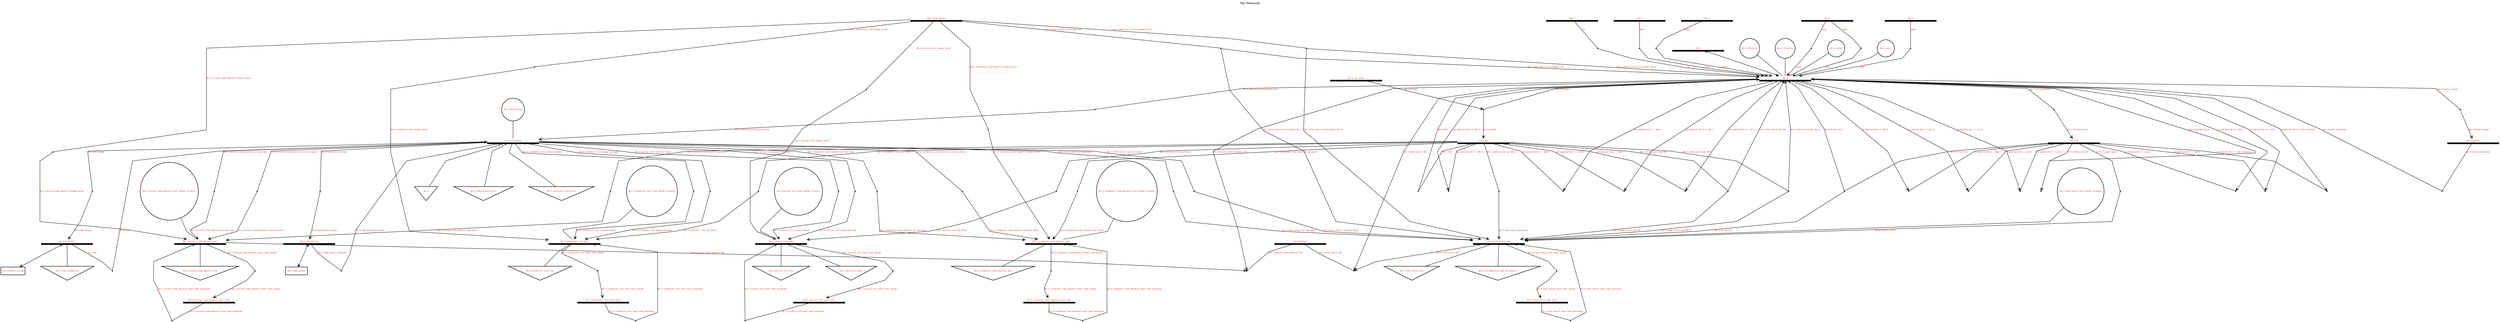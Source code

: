 //
// Generated by PyPSATopo version 1.0.0 (on the 2024/08/14 at 08:43:28) using the following parameters: 
//
//    file_input=pypsa-eur_network.nc
//    focus=['DK1 0 low voltage']
//    neighbourhood=2
//    bus_filter=None
//    generator_filter=None
//    load_filter=None
//    store_filter=None
//    storage_unit_filter=None
//    link_filter=None
//    line_filter=None
//    carrier_filter=None
//    negative_efficiency=False
//    broken_missing=False
//    carrier_color=None
//    context=False
//    file_output=pypsa-eur_dk1_0_low_voltage_topography.svg
//    file_format=svg
//    log=True
//    log_info=False
//    log_warning=False
//

digraph "My Network"
{
   // digraph layout
   bgcolor = "transparent"
   labelloc = "t"
   label = "My Network


           "
   tooltip = "Network: My Network
Buses: 26 (out of 854)
Generators: 10 (out of 401)
Loads: 11 (out of 599)
Stores: 2 (out of 484)
Storage units: 0 (out of 51)
Links: 64 (out of 2784)
Lines: 1 (out of 52)
Snapshots: 53"
   rankdir = "TB"
   ranksep = 1.00
   nodesep = 1.00
   splines = "polyline"
   node [fontname = "Courier New", fontsize = 8.00]
   edge [fontname = "Courier New", fontsize = 8.00]

   // buses (26)
   "DE1 0 (bus)" [label = <<font color = "red">DE1 0</font>>, tooltip = "Bus: DE1 0
Carrier: AC
Unit: MWh_el
Generators: 0
Loads: 0
Stores: 0
Incoming links: 0
Outgoing links: 0
Lines: 1

Power time series: [26565.20, -17378.77, -15786.72, -20339.53, 29003.34, ...] MWh_el", shape = "underline", width = 3.30, height = 0.30, style = "setlinewidth(7.30)", color = "black"]
   "DK1 0 (bus)" [label = <<font color = "red">DK1 0</font>>, tooltip = "Bus: DK1 0
Carrier: AC
Unit: MWh_el
Generators: 4
Loads: 0
Stores: 0
Incoming links: 14
Outgoing links: 18
Lines: 1

Power time series: [3065.52, 3065.52, 3065.52, 3065.52, -3065.52, ...] MWh_el", shape = "underline", width = 3.30, height = 0.30, style = "setlinewidth(7.30)", color = "black"]
   "DK2 0 (bus)" [label = <<font color = "red">DK2 0</font>>, tooltip = "Bus: DK2 0
Carrier: AC
Unit: MWh_el
Generators: 0
Loads: 0
Stores: 0
Incoming links: 0
Outgoing links: 1
Lines: 0

Power time series: [-1466.58, -2029.82, -6.23, -1872.84, 1857.65, ...] MWh_el", shape = "underline", width = 3.30, height = 0.30, style = "setlinewidth(7.30)", color = "black"]
   "GB0 0 (bus)" [label = <<font color = "red">GB0 0</font>>, tooltip = "Bus: GB0 0
Carrier: AC
Unit: MWh_el
Generators: 0
Loads: 0
Stores: 0
Incoming links: 0
Outgoing links: 1
Lines: 0

Power time series: [0.00, 0.00, 0.00, 0.00, 0.00, ...] MWh_el", shape = "underline", width = 3.30, height = 0.30, style = "setlinewidth(7.30)", color = "black"]
   "NL1 0 (bus)" [label = <<font color = "red">NL1 0</font>>, tooltip = "Bus: NL1 0
Carrier: AC
Unit: MWh_el
Generators: 0
Loads: 0
Stores: 0
Incoming links: 0
Outgoing links: 1
Lines: 0

Power time series: [-2950.06, -1641.52, 13736.54, 14264.06, 10753.34, ...] MWh_el", shape = "underline", width = 3.30, height = 0.30, style = "setlinewidth(7.30)", color = "black"]
   "NO2 0 (bus)" [label = <<font color = "red">NO2 0</font>>, tooltip = "Bus: NO2 0
Carrier: AC
Unit: MWh_el
Generators: 0
Loads: 0
Stores: 0
Incoming links: 0
Outgoing links: 1
Lines: 0

Power time series: [5098.78, 5098.78, 5098.78, 5098.78, -3145.67, ...] MWh_el", shape = "underline", width = 3.30, height = 0.30, style = "setlinewidth(7.30)", color = "black"]
   "SE2 0 (bus)" [label = <<font color = "red">SE2 0</font>>, tooltip = "Bus: SE2 0
Carrier: AC
Unit: MWh_el
Generators: 0
Loads: 0
Stores: 0
Incoming links: 0
Outgoing links: 2
Lines: 0

Power time series: [-1254.85, -691.61, -2715.20, -848.59, 3665.37, ...] MWh_el", shape = "underline", width = 3.30, height = 0.30, style = "setlinewidth(7.30)", color = "black"]
   "co2 atmosphere (bus)" [label = <<font color = "red">co2 atmosphere</font>>, tooltip = "Bus: co2 atmosphere
Carrier: co2
Unit: t_co2
Generators: 0
Loads: 0
Stores: 0
Incoming links: 4
Outgoing links: 0
Lines: 0

Power time series: [-0.00, 0.00, -0.00, -0.00, -0.00, ...] t_co2", shape = "underline", width = 3.30, height = 0.30, style = "setlinewidth(7.30)", color = "black"]
   "DK1 0 co2 stored (bus)" [label = <<font color = "red">DK1 0 co2 stored</font>>, tooltip = "Bus: DK1 0 co2 stored
Carrier: co2 stored
Unit: t_co2
Generators: 0
Loads: 0
Stores: 0
Incoming links: 0
Outgoing links: 1
Lines: 0

Power time series: [-0.00, 0.00, 0.00, -0.00, 0.00, ...] t_co2", shape = "underline", width = 3.30, height = 0.30, style = "setlinewidth(7.30)", color = "black"]
   "DK1 0 gas (bus)" [label = <<font color = "red">DK1 0 gas</font>>, tooltip = "Bus: DK1 0 gas
Carrier: gas
Unit: MWh_LHV
Generators: 0
Loads: 0
Stores: 0
Incoming links: 5
Outgoing links: 10
Lines: 0

Power time series: [-0.00, -0.00, -0.00, 0.00, -0.00, ...] MWh_LHV", shape = "underline", width = 3.30, height = 0.30, style = "setlinewidth(7.30)", color = "black"]
   "DK1 0 H2 (bus)" [label = <<font color = "red">DK1 0 H2</font>>, tooltip = "Bus: DK1 0 H2
Carrier: H2
Unit: MWh_LHV
Generators: 0
Loads: 0
Stores: 0
Incoming links: 8
Outgoing links: 3
Lines: 0

Power time series: [-0.00, 0.00, -0.00, 0.00, -0.00, ...] MWh_LHV", shape = "underline", width = 3.30, height = 0.30, style = "setlinewidth(7.30)", color = "black"]
   "DK1 0 battery (bus)" [label = <<font color = "red">DK1 0 battery</font>>, tooltip = "Bus: DK1 0 battery
Carrier: battery
Unit: MWh_el
Generators: 0
Loads: 0
Stores: 0
Incoming links: 1
Outgoing links: 1
Lines: 0

Power time series: [0.00, 0.00, 0.00, 0.00, 0.00, ...] MWh_el", shape = "underline", width = 3.30, height = 0.30, style = "setlinewidth(7.30)", color = "black"]
   "DK1 0 EV battery (bus)" [label = <<font color = "red">DK1 0 EV battery</font>>, tooltip = "Bus: DK1 0 EV battery
Carrier: Li ion
Unit: MWh_el
Generators: 0
Loads: 1
Stores: 1
Incoming links: 2
Outgoing links: 2
Lines: 0

Power time series: [-0.00, 0.00, -0.00, -0.00, 0.00, ...] MWh_el", shape = "underline", width = 3.30, height = 0.30, style = "setlinewidth(7.30)", color = "black"]
   "DK1 0 residential rural heat (bus)" [label = <<font color = "red">DK1 0 residential rural heat</font>>, tooltip = "Bus: DK1 0 residential rural heat
Carrier: residential rural heat
Unit: MWh_th
Generators: 1
Loads: 1
Stores: 0
Incoming links: 7
Outgoing links: 1
Lines: 0

Power time series: [0.00, 0.00, 0.00, -0.00, 0.00, ...] MWh_th", shape = "underline", width = 3.30, height = 0.30, style = "setlinewidth(7.30)", color = "black"]
   "DK1 0 residential rural water tanks (bus)" [label = <<font color = "red">DK1 0 residential rural water tanks</font>>, tooltip = "Bus: DK1 0 residential rural water tanks
Carrier: residential rural water tanks
Unit: MWh_th
Generators: 0
Loads: 0
Stores: 0
Incoming links: 1
Outgoing links: 1
Lines: 0

Power time series: [0.00, 0.00, 0.00, 0.00, 0.00, ...] MWh_th", shape = "underline", width = 3.30, height = 0.30, style = "setlinewidth(7.30)", color = "black"]
   "DK1 0 services rural heat (bus)" [label = <<font color = "red">DK1 0 services rural heat</font>>, tooltip = "Bus: DK1 0 services rural heat
Carrier: services rural heat
Unit: MWh_th
Generators: 1
Loads: 2
Stores: 0
Incoming links: 7
Outgoing links: 1
Lines: 0

Power time series: [0.00, 0.00, -0.00, -0.00, -0.00, ...] MWh_th", shape = "underline", width = 3.30, height = 0.30, style = "setlinewidth(7.30)", color = "black"]
   "DK1 0 services rural water tanks (bus)" [label = <<font color = "red">DK1 0 services rural water tanks</font>>, tooltip = "Bus: DK1 0 services rural water tanks
Carrier: services rural water tanks
Unit: MWh_th
Generators: 0
Loads: 0
Stores: 0
Incoming links: 1
Outgoing links: 1
Lines: 0

Power time series: [0.00, 0.00, 0.00, 0.00, 0.00, ...] MWh_th", shape = "underline", width = 3.30, height = 0.30, style = "setlinewidth(7.30)", color = "black"]
   "DK1 0 residential urban decentral heat (bus)" [label = <<font color = "red">DK1 0 residential urban decentral heat</font>>, tooltip = "Bus: DK1 0 residential urban decentral heat
Carrier: residential urban decentral heat
Unit: MWh_th
Generators: 1
Loads: 1
Stores: 0
Incoming links: 7
Outgoing links: 1
Lines: 0

Power time series: [0.00, -0.00, -0.00, -0.00, 0.00, ...] MWh_th", shape = "underline", width = 3.30, height = 0.30, style = "setlinewidth(7.30)", color = "black"]
   "DK1 0 residential urban decentral water tanks (bus)" [label = <<font color = "red">DK1 0 residential urban decentral water tanks</font>>, tooltip = "Bus: DK1 0 residential urban decentral water tanks
Carrier: residential urban decentral water tanks
Unit: MWh_th
Generators: 0
Loads: 0
Stores: 0
Incoming links: 1
Outgoing links: 1
Lines: 0

Power time series: [0.00, 0.00, 0.00, 0.00, 0.00, ...] MWh_th", shape = "underline", width = 3.30, height = 0.30, style = "setlinewidth(7.30)", color = "black"]
   "DK1 0 services urban decentral heat (bus)" [label = <<font color = "red">DK1 0 services urban decentral heat</font>>, tooltip = "Bus: DK1 0 services urban decentral heat
Carrier: services urban decentral heat
Unit: MWh_th
Generators: 1
Loads: 1
Stores: 0
Incoming links: 7
Outgoing links: 2
Lines: 0

Power time series: [-0.00, -0.00, -0.00, 0.00, 0.00, ...] MWh_th", shape = "underline", width = 3.30, height = 0.30, style = "setlinewidth(7.30)", color = "black"]
   "DK1 0 services urban decentral water tanks (bus)" [label = <<font color = "red">DK1 0 services urban decentral water tanks</font>>, tooltip = "Bus: DK1 0 services urban decentral water tanks
Carrier: services urban decentral water tanks
Unit: MWh_th
Generators: 0
Loads: 0
Stores: 0
Incoming links: 1
Outgoing links: 1
Lines: 0

Power time series: [0.00, 0.00, 0.00, 0.00, 0.00, ...] MWh_th", shape = "underline", width = 3.30, height = 0.30, style = "setlinewidth(7.30)", color = "black"]
   "DK1 0 urban central heat (bus)" [label = <<font color = "red">DK1 0 urban central heat</font>>, tooltip = "Bus: DK1 0 urban central heat
Carrier: urban central heat
Unit: MWh_th
Generators: 1
Loads: 2
Stores: 0
Incoming links: 12
Outgoing links: 2
Lines: 0

Power time series: [0.00, -0.00, -0.00, 0.00, 0.00, ...] MWh_th", shape = "underline", width = 3.30, height = 0.30, style = "setlinewidth(7.30)", color = "black"]
   "DK1 0 urban central water tanks (bus)" [label = <<font color = "red">DK1 0 urban central water tanks</font>>, tooltip = "Bus: DK1 0 urban central water tanks
Carrier: urban central water tanks
Unit: MWh_th
Generators: 0
Loads: 0
Stores: 0
Incoming links: 1
Outgoing links: 1
Lines: 0

Power time series: [0.00, 0.00, 0.00, 0.00, 0.00, ...] MWh_th", shape = "underline", width = 3.30, height = 0.30, style = "setlinewidth(7.30)", color = "black"]
   "DK1 0 solid biomass (bus)" [label = <<font color = "red">DK1 0 solid biomass</font>>, tooltip = "Bus: DK1 0 solid biomass
Carrier: solid biomass
Unit: MWh_LHV
Generators: 0
Loads: 0
Stores: 0
Incoming links: 0
Outgoing links: 8
Lines: 0

Power time series: [0.00, 0.00, 0.00, -0.00, 0.00, ...] MWh_LHV", shape = "underline", width = 3.30, height = 0.30, style = "setlinewidth(7.30)", color = "black"]
   "DK1 0 low voltage (bus)" [label = <<font color = "red">DK1 0 low voltage</font>>, tooltip = "Bus: DK1 0 low voltage
Carrier: low voltage
Unit: MWh_el
Generators: 1
Loads: 3
Stores: 0
Incoming links: 6
Outgoing links: 24
Lines: 0

Power time series: [0.00, 0.00, 0.00, -0.00, -0.00, ...] MWh_el", shape = "underline", width = 3.30, height = 0.30, style = "setlinewidth(7.30)", color = "black"]
   "DK1 0 home battery (bus)" [label = <<font color = "red">DK1 0 home battery</font>>, tooltip = "Bus: DK1 0 home battery
Carrier: home battery
Unit: MWh_el
Generators: 0
Loads: 0
Stores: 1
Incoming links: 2
Outgoing links: 2
Lines: 0

Power time series: [0.00, 0.00, 0.00, 0.00, 0.00, ...] MWh_el", shape = "underline", width = 3.30, height = 0.30, style = "setlinewidth(7.30)", color = "black"]

   // generators (10)
   "DK1 0 offwind-ac (generator)" [label = <<font color = "red">DK1 0 offwind-ac</font>>, tooltip = "Generator: DK1 0 offwind-ac
Bus: DK1 0
Carrier: offwind-ac
Extendable nominal power: True
Nominal power: 652.00 MWh_el
Power set: 0.00 MWh_el
Efficiency: 1.00
Capital cost: 188662.13 currency/MWh_el
Marginal cost: 0.02 currency/MWh_elh

Optimised nominal power: 652.00 MWh_el
Power time series: [347.20, 209.43, 248.35, 319.58, 391.72, ...] MWh_el", shape = "circle", width = 1.10, style = "setlinewidth(2.00)", color = "black"]   "DK1 0 offwind-ac (generator)" -> "DK1 0 (bus)" [style = "setlinewidth(1.50)", color = "black", arrowhead = "none"]
   "DK1 0 offwind-dc (generator)" [label = <<font color = "red">DK1 0 offwind-dc</font>>, tooltip = "Generator: DK1 0 offwind-dc
Bus: DK1 0
Carrier: offwind-dc
Extendable nominal power: True
Nominal power: 616.40 MWh_el
Power set: 0.00 MWh_el
Efficiency: 1.00
Capital cost: 221315.62 currency/MWh_el
Marginal cost: 0.03 currency/MWh_elh

Optimised nominal power: 616.40 MWh_el
Power time series: [382.22, 211.15, 305.73, 347.83, 436.36, ...] MWh_el", shape = "circle", width = 1.10, style = "setlinewidth(2.00)", color = "black"]   "DK1 0 offwind-dc (generator)" -> "DK1 0 (bus)" [style = "setlinewidth(1.50)", color = "black", arrowhead = "none"]
   "DK1 0 onwind (generator)" [label = <<font color = "red">DK1 0 onwind</font>>, tooltip = "Generator: DK1 0 onwind
Bus: DK1 0
Carrier: onwind
Extendable nominal power: True
Nominal power: 3828.60 MWh_el
Power set: 0.00 MWh_el
Efficiency: 1.00
Capital cost: 109387.17 currency/MWh_el
Marginal cost: 0.03 currency/MWh_elh

Optimised nominal power: 61813.05 MWh_el
Power time series: [31522.14, 15827.62, 21579.94, 28430.71, 37380.24, ...] MWh_el", shape = "circle", width = 1.10, style = "setlinewidth(2.00)", color = "black"]   "DK1 0 onwind (generator)" -> "DK1 0 (bus)" [style = "setlinewidth(1.50)", color = "black", arrowhead = "none"]
   "DK1 0 solar (generator)" [label = <<font color = "red">DK1 0 solar</font>>, tooltip = "Generator: DK1 0 solar
Bus: DK1 0
Carrier: solar
Extendable nominal power: True
Nominal power: 971.31 MWh_el
Power set: 0.00 MWh_el
Efficiency: 1.00
Capital cost: 47990.94 currency/MWh_el
Marginal cost: 0.02 currency/MWh_elh

Optimised nominal power: 971.31 MWh_el
Power time series: [22.73, 16.35, 14.86, 14.50, 44.75, ...] MWh_el", shape = "circle", width = 1.10, style = "setlinewidth(2.00)", color = "black"]   "DK1 0 solar (generator)" -> "DK1 0 (bus)" [style = "setlinewidth(1.50)", color = "black", arrowhead = "none"]
   "DK1 0 residential rural solar thermal collector (generator)" [label = <<font color = "red">DK1 0 residential rural solar thermal collector</font>>, tooltip = "Generator: DK1 0 residential rural solar thermal collector
Bus: DK1 0 residential rural heat
Carrier: residential rural solar thermal
Extendable nominal power: True
Nominal power: 0.00 MWh_th
Power set: 0.00 MWh_th
Efficiency: 1.00
Capital cost: 23377.07 currency/MWh_th
Marginal cost: 0.01 currency/MWh_thh

Optimised nominal power: 0.00 MWh_th
Power time series: [0.00, 0.00, 0.00, 0.00, 0.00, ...] MWh_th", shape = "circle", width = 1.10, style = "setlinewidth(2.00)", color = "black"]   "DK1 0 residential rural solar thermal collector (generator)" -> "DK1 0 residential rural heat (bus)" [style = "setlinewidth(1.50)", color = "black", arrowhead = "none"]
   "DK1 0 services rural solar thermal collector (generator)" [label = <<font color = "red">DK1 0 services rural solar thermal collector</font>>, tooltip = "Generator: DK1 0 services rural solar thermal collector
Bus: DK1 0 services rural heat
Carrier: services rural solar thermal
Extendable nominal power: True
Nominal power: 0.00 MWh_th
Power set: 0.00 MWh_th
Efficiency: 1.00
Capital cost: 23377.07 currency/MWh_th
Marginal cost: 0.01 currency/MWh_thh

Optimised nominal power: 0.00 MWh_th
Power time series: [0.00, 0.00, 0.00, 0.00, 0.00, ...] MWh_th", shape = "circle", width = 1.10, style = "setlinewidth(2.00)", color = "black"]   "DK1 0 services rural solar thermal collector (generator)" -> "DK1 0 services rural heat (bus)" [style = "setlinewidth(1.50)", color = "black", arrowhead = "none"]
   "DK1 0 residential urban decentral solar thermal collector (generator)" [label = <<font color = "red">DK1 0 residential urban decentral solar thermal collector</font>>, tooltip = "Generator: DK1 0 residential urban decentral solar thermal collector
Bus: DK1 0 residential urban decentral heat
Carrier: residential urban decentral solar thermal
Extendable nominal power: True
Nominal power: 0.00 MWh_th
Power set: 0.00 MWh_th
Efficiency: 1.00
Capital cost: 23377.07 currency/MWh_th
Marginal cost: 0.01 currency/MWh_thh

Optimised nominal power: 0.00 MWh_th
Power time series: [0.00, 0.00, 0.00, 0.00, 0.00, ...] MWh_th", shape = "circle", width = 1.10, style = "setlinewidth(2.00)", color = "black"]   "DK1 0 residential urban decentral solar thermal collector (generator)" -> "DK1 0 residential urban decentral heat (bus)" [style = "setlinewidth(1.50)", color = "black", arrowhead = "none"]
   "DK1 0 services urban decentral solar thermal collector (generator)" [label = <<font color = "red">DK1 0 services urban decentral solar thermal collector</font>>, tooltip = "Generator: DK1 0 services urban decentral solar thermal collector
Bus: DK1 0 services urban decentral heat
Carrier: services urban decentral solar thermal
Extendable nominal power: True
Nominal power: 0.00 MWh_th
Power set: 0.00 MWh_th
Efficiency: 1.00
Capital cost: 23377.07 currency/MWh_th
Marginal cost: 0.01 currency/MWh_thh

Optimised nominal power: 0.00 MWh_th
Power time series: [0.00, 0.00, 0.00, 0.00, 0.00, ...] MWh_th", shape = "circle", width = 1.10, style = "setlinewidth(2.00)", color = "black"]   "DK1 0 services urban decentral solar thermal collector (generator)" -> "DK1 0 services urban decentral heat (bus)" [style = "setlinewidth(1.50)", color = "black", arrowhead = "none"]
   "DK1 0 urban central solar thermal collector (generator)" [label = <<font color = "red">DK1 0 urban central solar thermal collector</font>>, tooltip = "Generator: DK1 0 urban central solar thermal collector
Bus: DK1 0 urban central heat
Carrier: urban central solar thermal
Extendable nominal power: True
Nominal power: 0.00 MWh_th
Power set: 0.00 MWh_th
Efficiency: 1.00
Capital cost: 15175.01 currency/MWh_th
Marginal cost: 0.01 currency/MWh_thh

Optimised nominal power: 0.00 MWh_th
Power time series: [0.00, 0.00, 0.00, 0.00, 0.00, ...] MWh_th", shape = "circle", width = 1.10, style = "setlinewidth(2.00)", color = "black"]   "DK1 0 urban central solar thermal collector (generator)" -> "DK1 0 urban central heat (bus)" [style = "setlinewidth(1.50)", color = "black", arrowhead = "none"]
   "DK1 0 solar rooftop (generator)" [label = <<font color = "red">DK1 0 solar rooftop</font>>, tooltip = "Generator: DK1 0 solar rooftop
Bus: DK1 0 low voltage
Carrier: solar rooftop
Extendable nominal power: True
Nominal power: 0.00 MWh_el
Power set: 0.00 MWh_el
Efficiency: 1.00
Capital cost: 41206.86 currency/MWh_el
Marginal cost: 0.02 currency/MWh_elh

Optimised nominal power: 0.00 MWh_el
Power time series: [0.00, 0.00, 0.00, 0.00, 0.00, ...] MWh_el", shape = "circle", width = 1.10, style = "setlinewidth(2.00)", color = "black"]   "DK1 0 solar rooftop (generator)" -> "DK1 0 low voltage (bus)" [style = "setlinewidth(1.50)", color = "black", arrowhead = "none"]

   // loads (11)
   "DK1 0 land transport EV (load)" [label = <<font color = "red">DK1 0 land transport EV</font>>, tooltip = "Load: DK1 0 land transport EV
Bus: DK1 0 EV battery
Carrier: land transport EV
Power set: [790.26, 825.56, 861.75, 849.66, 808.99, ...] MWh_el", shape = "invtriangle", width = 1.50, height = 1.20, style = "setlinewidth(2.00)", color = "black"]   "DK1 0 EV battery (bus)" -> "DK1 0 land transport EV (load)" [style = "setlinewidth(1.50)", color = "black", arrowhead = "none"]
   "DK1 0 residential rural heat (load)" [label = <<font color = "red">DK1 0 residential rural heat</font>>, tooltip = "Load: DK1 0 residential rural heat
Bus: DK1 0 residential rural heat
Carrier: residential rural heat
Power set: [292.33, 421.87, 555.04, 506.08, 368.05, ...] MWh_th", shape = "invtriangle", width = 1.50, height = 1.20, style = "setlinewidth(2.00)", color = "black"]   "DK1 0 residential rural heat (bus)" -> "DK1 0 residential rural heat (load)" [style = "setlinewidth(1.50)", color = "black", arrowhead = "none"]
   "DK1 0 services rural heat (load)" [label = <<font color = "red">DK1 0 services rural heat</font>>, tooltip = "Load: DK1 0 services rural heat
Bus: DK1 0 services rural heat
Carrier: services rural heat
Power set: [93.49, 136.54, 180.79, 164.54, 118.66, ...] MWh_th", shape = "invtriangle", width = 1.50, height = 1.20, style = "setlinewidth(2.00)", color = "black"]   "DK1 0 services rural heat (bus)" -> "DK1 0 services rural heat (load)" [style = "setlinewidth(1.50)", color = "black", arrowhead = "none"]
   "DK1 0 agriculture heat (load)" [label = <<font color = "red">DK1 0 agriculture heat</font>>, tooltip = "Load: DK1 0 agriculture heat
Bus: DK1 0 services rural heat
Carrier: agriculture heat
Power set: 363.07 MWh_th", shape = "invtriangle", width = 1.50, height = 1.20, style = "setlinewidth(2.00)", color = "black"]   "DK1 0 services rural heat (bus)" -> "DK1 0 agriculture heat (load)" [style = "setlinewidth(1.50)", color = "black", arrowhead = "none"]
   "DK1 0 residential urban decentral heat (load)" [label = <<font color = "red">DK1 0 residential urban decentral heat</font>>, tooltip = "Load: DK1 0 residential urban decentral heat
Bus: DK1 0 residential urban decentral heat
Carrier: residential urban decentral heat
Power set: [1064.74, 1536.55, 2021.61, 1843.26, 1340.55, ...] MWh_th", shape = "invtriangle", width = 1.50, height = 1.20, style = "setlinewidth(2.00)", color = "black"]   "DK1 0 residential urban decentral heat (bus)" -> "DK1 0 residential urban decentral heat (load)" [style = "setlinewidth(1.50)", color = "black", arrowhead = "none"]
   "DK1 0 services urban decentral heat (load)" [label = <<font color = "red">DK1 0 services urban decentral heat</font>>, tooltip = "Load: DK1 0 services urban decentral heat
Bus: DK1 0 services urban decentral heat
Carrier: services urban decentral heat
Power set: [340.53, 497.32, 658.50, 599.31, 432.19, ...] MWh_th", shape = "invtriangle", width = 1.50, height = 1.20, style = "setlinewidth(2.00)", color = "black"]   "DK1 0 services urban decentral heat (bus)" -> "DK1 0 services urban decentral heat (load)" [style = "setlinewidth(1.50)", color = "black", arrowhead = "none"]
   "DK1 0 urban central heat (load)" [label = <<font color = "red">DK1 0 urban central heat</font>>, tooltip = "Load: DK1 0 urban central heat
Bus: DK1 0 urban central heat
Carrier: urban central heat
Power set: [2424.10, 3508.42, 4623.19, 4213.44, 3057.97, ...] MWh_th", shape = "invtriangle", width = 1.50, height = 1.20, style = "setlinewidth(2.00)", color = "black"]   "DK1 0 urban central heat (bus)" -> "DK1 0 urban central heat (load)" [style = "setlinewidth(1.50)", color = "black", arrowhead = "none"]
   "DK1 0 low-temperature heat for industry (load)" [label = <<font color = "red">DK1 0 low-temperature heat for industry</font>>, tooltip = "Load: DK1 0 low-temperature heat for industry
Bus: DK1 0 urban central heat
Carrier: low-temperature heat for industry
Power set: 46.80 MWh_th", shape = "invtriangle", width = 1.50, height = 1.20, style = "setlinewidth(2.00)", color = "black"]   "DK1 0 urban central heat (bus)" -> "DK1 0 low-temperature heat for industry (load)" [style = "setlinewidth(1.50)", color = "black", arrowhead = "none"]
   "DK1 0 (load)" [label = <<font color = "red">DK1 0</font>>, tooltip = "Load: DK1 0
Bus: DK1 0 low voltage
Carrier: electricity
Power set: [1431.68, 1425.69, 1583.75, 1615.04, 1588.69, ...] MWh_el", shape = "invtriangle", width = 1.50, height = 1.20, style = "setlinewidth(2.00)", color = "black"]   "DK1 0 low voltage (bus)" -> "DK1 0 (load)" [style = "setlinewidth(1.50)", color = "black", arrowhead = "none"]
   "DK1 0 industry electricity (load)" [label = <<font color = "red">DK1 0 industry electricity</font>>, tooltip = "Load: DK1 0 industry electricity
Bus: DK1 0 low voltage
Carrier: industry electricity
Power set: 1449.77 MWh_el", shape = "invtriangle", width = 1.50, height = 1.20, style = "setlinewidth(2.00)", color = "black"]   "DK1 0 low voltage (bus)" -> "DK1 0 industry electricity (load)" [style = "setlinewidth(1.50)", color = "black", arrowhead = "none"]
   "DK1 0 agriculture electricity (load)" [label = <<font color = "red">DK1 0 agriculture electricity</font>>, tooltip = "Load: DK1 0 agriculture electricity
Bus: DK1 0 low voltage
Carrier: agriculture electricity
Power set: 120.70 MWh_el", shape = "invtriangle", width = 1.50, height = 1.20, style = "setlinewidth(2.00)", color = "black"]   "DK1 0 low voltage (bus)" -> "DK1 0 agriculture electricity (load)" [style = "setlinewidth(1.50)", color = "black", arrowhead = "none"]

   // stores (2)
   "DK1 0 battery storage (store)" [label = <<font color = "red">DK1 0 battery storage</font>>, tooltip = "Store: DK1 0 battery storage
Bus: DK1 0 EV battery
Carrier: Li ion
Extendable nominal energy: False
Nominal energy: 30473.54 MWh_elh
Power set: 0.00 MWh_el
Cyclic energy: True
Capital cost: 0.00 currency/MWh_el
Marginal cost: 0.01 currency/MWh_elh

Optimised nominal energy: 30473.54 MWh_elh
Energy time series: [30473.54, 30473.54, 22855.16, 22855.16, 30473.54, ...] MWh_elh
Power time series: [0.00, -0.00, 45.35, 0.00, -45.35, ...] MWh_el", shape = "box", width = 1.40, style = "setlinewidth(2.00)", color = "black"]   "DK1 0 EV battery (bus)" -> "DK1 0 battery storage (store)" [style = "setlinewidth(1.50)", color = "black", arrowhead = "vee", arrowtail = "vee", arrowsize = 1.20, dir = "both"]
   "DK1 0 home battery (store)" [label = <<font color = "red">DK1 0 home battery</font>>, tooltip = "Store: DK1 0 home battery
Bus: DK1 0 home battery
Carrier: home battery
Extendable nominal energy: True
Nominal energy: 0.00 MWh_elh
Power set: 0.00 MWh_el
Cyclic energy: True
Capital cost: 17410.95 currency/MWh_el
Marginal cost: 0.01 currency/MWh_elh

Optimised nominal energy: 0.00 MWh_elh
Energy time series: [0.00, 0.00, 0.00, 0.00, 0.00, ...] MWh_elh
Power time series: [0.00, -0.00, 0.00, 0.00, -0.00, ...] MWh_el", shape = "box", width = 1.40, style = "setlinewidth(2.00)", color = "black"]   "DK1 0 home battery (bus)" -> "DK1 0 home battery (store)" [style = "setlinewidth(1.50)", color = "black", arrowhead = "vee", arrowtail = "vee", arrowsize = 1.20, dir = "both"]

   // storage units (0)

   // links (0)

   // multi-link trunks (64)
   "DK1 0 H2 Electrolysis (multi-link)" [label = <<font color = "red">DK1 0 H2 Electrolysis</font>>, tooltip = "Multi-link: DK1 0 H2 Electrolysis
From: DK1 0 (bus0)
To: DK1 0 H2 (bus1)
Carrier: H2 Electrolysis
Extendable nominal energy: True
Nominal power: 0.00 MW
Capital cost: 45263.88 currency/MW
Marginal cost: 0.01 currency/MWh

Optimised nominal power: 33259.54 MW
Power time series (p0): [25393.38, 9252.17, 13559.71, 21215.91, 33259.54, ...] MW", shape = "point", width = 0.06, color = "black"]
   "DK1 0 (bus)" -> "DK1 0 H2 Electrolysis (multi-link)" [label = <<font color = "red">DK1 0 H2 Electrolysis</font>>, tooltip = "Multi-link: DK1 0 H2 Electrolysis
From: DK1 0 (bus0)
To: DK1 0 H2 (bus1)
Carrier: H2 Electrolysis
Extendable nominal power: True
Nominal power: 0.00 MW
Capital cost: 45263.88 currency/MW
Marginal cost: 0.01 currency/MWh

Optimised nominal power: 33259.54 MW
Power time series (p0): [25393.38, 9252.17, 13559.71, 21215.91, 33259.54, ...] MW", style = "setlinewidth(1.50)", color = "black", arrowhead = "none"]
   "DK1 0 battery charger (multi-link)" [label = <<font color = "red">DK1 0 battery charger</font>>, tooltip = "Multi-link: DK1 0 battery charger
From: DK1 0 (bus0)
To: DK1 0 battery (bus1)
Carrier: battery charger
Extendable nominal energy: True
Nominal power: 0.00 MW
Capital cost: 23324.40 currency/MW
Marginal cost: 0.01 currency/MWh

Optimised nominal power: 0.00 MW
Power time series (p0): [0.00, 0.00, 0.00, 0.00, 0.00, ...] MW", shape = "point", width = 0.06, color = "black"]
   "DK1 0 (bus)" -> "DK1 0 battery charger (multi-link)" [label = <<font color = "red">DK1 0 battery charger</font>>, tooltip = "Multi-link: DK1 0 battery charger
From: DK1 0 (bus0)
To: DK1 0 battery (bus1)
Carrier: battery charger
Extendable nominal power: True
Nominal power: 0.00 MW
Capital cost: 23324.40 currency/MW
Marginal cost: 0.01 currency/MWh

Optimised nominal power: 0.00 MW
Power time series (p0): [0.00, 0.00, 0.00, 0.00, 0.00, ...] MW", style = "setlinewidth(1.50)", color = "black", arrowhead = "none"]
   "DK1 0 helmeth (multi-link)" [label = <<font color = "red">DK1 0 helmeth</font>>, tooltip = "Multi-link: DK1 0 helmeth
From: DK1 0 (bus0)
To: DK1 0 gas (bus1)
To: DK1 0 co2 stored (bus2)
Carrier: helmeth
Extendable nominal energy: True
Nominal power: 0.00 MW
Capital cost: 231621.03 currency/MW
Marginal cost: 0.01 currency/MWh

Optimised nominal power: 0.00 MW
Power time series (p0): [0.00, 0.00, 0.00, 0.00, 0.00, ...] MW", shape = "point", width = 0.06, color = "black"]
   "DK1 0 (bus)" -> "DK1 0 helmeth (multi-link)" [label = <<font color = "red">DK1 0 helmeth</font>>, tooltip = "Multi-link: DK1 0 helmeth
From: DK1 0 (bus0)
To: DK1 0 gas (bus1)
To: DK1 0 co2 stored (bus2)
Carrier: helmeth
Extendable nominal power: True
Nominal power: 0.00 MW
Capital cost: 231621.03 currency/MW
Marginal cost: 0.01 currency/MWh

Optimised nominal power: 0.00 MW
Power time series (p0): [0.00, 0.00, 0.00, 0.00, 0.00, ...] MW", style = "setlinewidth(1.50)", color = "black", arrowhead = "none"]
   "DK1 0 electricity distribution grid (multi-link)" [label = <<font color = "red">DK1 0 electricity distribution grid</font>>, tooltip = "Multi-link: DK1 0 electricity distribution grid
From: DK1 0 (bus0)
To: DK1 0 low voltage (bus1)
Carrier: electricity distribution grid
Extendable nominal energy: True
Nominal power: 0.00 MW
Capital cost: 47504.57 currency/MW
Marginal cost: 0.01 currency/MWh

Optimised nominal power: 7038.94 MW
Power time series (p0): [5776.25, 6078.66, 7038.94, 7038.94, 7038.94, ...] MW", shape = "point", width = 0.06, color = "black"]
   "DK1 0 (bus)" -> "DK1 0 electricity distribution grid (multi-link)" [label = <<font color = "red">DK1 0 electricity distribution grid</font>>, tooltip = "Multi-link: DK1 0 electricity distribution grid
From: DK1 0 (bus0)
To: DK1 0 low voltage (bus1)
Carrier: electricity distribution grid
Extendable nominal power: True
Nominal power: 0.00 MW
Capital cost: 47504.57 currency/MW
Marginal cost: 0.01 currency/MWh

Optimised nominal power: 7038.94 MW
Power time series (p0): [5776.25, 6078.66, 7038.94, 7038.94, 7038.94, ...] MW", style = "setlinewidth(1.50)", color = "black", arrowhead = "none"]
   "14805 (multi-link)" [label = <<font color = "red">14805</font>>, tooltip = "Multi-link: 14805
From: DK2 0 (bus0)
To: DK1 0 (bus1)
Carrier: DC
Extendable nominal energy: False
Nominal power: 600.00 MW
Capital cost: 23782.42 currency/MW
Marginal cost: 0.01 currency/MWh

Optimised nominal power: 600.00 MW
Power time series (p0): [600.00, 600.00, 598.90, 600.00, -600.00, ...] MW", shape = "point", width = 0.06, color = "black"]
   "DK2 0 (bus)" -> "14805 (multi-link)" [label = <<font color = "red">14805</font>>, tooltip = "Multi-link: 14805
From: DK2 0 (bus0)
To: DK1 0 (bus1)
Carrier: DC
Extendable nominal power: False
Nominal power: 600.00 MW
Capital cost: 23782.42 currency/MW
Marginal cost: 0.01 currency/MWh

Optimised nominal power: 600.00 MW
Power time series (p0): [600.00, 600.00, 598.90, 600.00, -600.00, ...] MW", style = "setlinewidth(1.50)", color = "black", arrowhead = "none"]
   "T13 (multi-link)" [label = <<font color = "red">T13</font>>, tooltip = "Multi-link: T13
From: GB0 0 (bus0)
To: DK1 0 (bus1)
Carrier: DC
Extendable nominal energy: False
Nominal power: 0.00 MW
Capital cost: 54212.92 currency/MW
Marginal cost: 0.01 currency/MWh

Optimised nominal power: 0.00 MW
Power time series (p0): [0.00, 0.00, 0.00, 0.00, 0.00, ...] MW", shape = "point", width = 0.06, color = "black"]
   "GB0 0 (bus)" -> "T13 (multi-link)" [label = <<font color = "red">T13</font>>, tooltip = "Multi-link: T13
From: GB0 0 (bus0)
To: DK1 0 (bus1)
Carrier: DC
Extendable nominal power: False
Nominal power: 0.00 MW
Capital cost: 54212.92 currency/MW
Marginal cost: 0.01 currency/MWh

Optimised nominal power: 0.00 MW
Power time series (p0): [0.00, 0.00, 0.00, 0.00, 0.00, ...] MW", style = "setlinewidth(1.50)", color = "black", arrowhead = "none"]
   "14803 (multi-link)" [label = <<font color = "red">14803</font>>, tooltip = "Multi-link: 14803
From: NL1 0 (bus0)
To: DK1 0 (bus1)
Carrier: DC
Extendable nominal energy: False
Nominal power: 0.00 MW
Capital cost: 39298.10 currency/MW
Marginal cost: 0.01 currency/MWh

Optimised nominal power: 0.00 MW
Power time series (p0): [0.00, 0.00, 0.00, 0.00, 0.00, ...] MW", shape = "point", width = 0.06, color = "black"]
   "NL1 0 (bus)" -> "14803 (multi-link)" [label = <<font color = "red">14803</font>>, tooltip = "Multi-link: 14803
From: NL1 0 (bus0)
To: DK1 0 (bus1)
Carrier: DC
Extendable nominal power: False
Nominal power: 0.00 MW
Capital cost: 39298.10 currency/MW
Marginal cost: 0.01 currency/MWh

Optimised nominal power: 0.00 MW
Power time series (p0): [0.00, 0.00, 0.00, 0.00, 0.00, ...] MW", style = "setlinewidth(1.50)", color = "black", arrowhead = "none"]
   "14822+1 (multi-link)" [label = <<font color = "red">14822+1</font>>, tooltip = "Multi-link: 14822+1
From: NO2 0 (bus0)
To: DK1 0 (bus1)
Carrier: DC
Extendable nominal energy: False
Nominal power: 1140.00 MW
Capital cost: 43697.92 currency/MW
Marginal cost: 0.01 currency/MWh

Optimised nominal power: 1140.00 MW
Power time series (p0): [1140.00, 1140.00, 1140.00, 1140.00, -158.51, ...] MW", shape = "point", width = 0.06, color = "black"]
   "NO2 0 (bus)" -> "14822+1 (multi-link)" [label = <<font color = "red">14822+1</font>>, tooltip = "Multi-link: 14822+1
From: NO2 0 (bus0)
To: DK1 0 (bus1)
Carrier: DC
Extendable nominal power: False
Nominal power: 1140.00 MW
Capital cost: 43697.92 currency/MW
Marginal cost: 0.01 currency/MWh

Optimised nominal power: 1140.00 MW
Power time series (p0): [1140.00, 1140.00, 1140.00, 1140.00, -158.51, ...] MW", style = "setlinewidth(1.50)", color = "black", arrowhead = "none"]
   "14819 (multi-link)" [label = <<font color = "red">14819</font>>, tooltip = "Multi-link: 14819
From: SE2 0 (bus0)
To: DK1 0 (bus1)
Carrier: DC
Extendable nominal energy: False
Nominal power: 250.00 MW
Capital cost: 51109.98 currency/MW
Marginal cost: 0.01 currency/MWh

Optimised nominal power: 250.00 MW
Power time series (p0): [250.00, 250.00, 250.00, 250.00, 250.00, ...] MW", shape = "point", width = 0.06, color = "black"]
   "SE2 0 (bus)" -> "14819 (multi-link)" [label = <<font color = "red">14819</font>>, tooltip = "Multi-link: 14819
From: SE2 0 (bus0)
To: DK1 0 (bus1)
Carrier: DC
Extendable nominal power: False
Nominal power: 250.00 MW
Capital cost: 51109.98 currency/MW
Marginal cost: 0.01 currency/MWh

Optimised nominal power: 250.00 MW
Power time series (p0): [250.00, 250.00, 250.00, 250.00, 250.00, ...] MW", style = "setlinewidth(1.50)", color = "black", arrowhead = "none"]
   "14809 (multi-link)" [label = <<font color = "red">14809</font>>, tooltip = "Multi-link: 14809
From: SE2 0 (bus0)
To: DK1 0 (bus1)
Carrier: DC
Extendable nominal energy: False
Nominal power: 300.00 MW
Capital cost: 51032.28 currency/MW
Marginal cost: 0.01 currency/MWh

Optimised nominal power: 300.00 MW
Power time series (p0): [164.06, 300.00, -300.00, 300.00, -300.00, ...] MW", shape = "point", width = 0.06, color = "black"]
   "SE2 0 (bus)" -> "14809 (multi-link)" [label = <<font color = "red">14809</font>>, tooltip = "Multi-link: 14809
From: SE2 0 (bus0)
To: DK1 0 (bus1)
Carrier: DC
Extendable nominal power: False
Nominal power: 300.00 MW
Capital cost: 51032.28 currency/MW
Marginal cost: 0.01 currency/MWh

Optimised nominal power: 300.00 MW
Power time series (p0): [164.06, 300.00, -300.00, 300.00, -300.00, ...] MW", style = "setlinewidth(1.50)", color = "black", arrowhead = "none"]
   "DK1 0 services urban decentral DAC (multi-link)" [label = <<font color = "red">DK1 0 services urban decentral DAC</font>>, tooltip = "Multi-link: DK1 0 services urban decentral DAC
From: co2 atmosphere (bus0)
To: DK1 0 co2 stored (bus1)
To: DK1 0 (bus2)
To: DK1 0 services urban decentral heat (bus3)
Carrier: DAC
Extendable nominal energy: True
Nominal power: 0.00 MW
Capital cost: 863357.55 currency/MW
Marginal cost: 0.01 currency/MWh

Optimised nominal power: 115.30 MW
Power time series (p0): [115.30, 0.00, 0.00, 0.00, 80.83, ...] MW", shape = "point", width = 0.06, color = "black"]
   "co2 atmosphere (bus)" -> "DK1 0 services urban decentral DAC (multi-link)" [label = <<font color = "red">DK1 0 services urban decentral DAC</font>>, tooltip = "Multi-link: DK1 0 services urban decentral DAC
From: co2 atmosphere (bus0)
To: DK1 0 co2 stored (bus1)
To: DK1 0 (bus2)
To: DK1 0 services urban decentral heat (bus3)
Carrier: DAC
Extendable nominal power: True
Nominal power: 0.00 MW
Capital cost: 863357.55 currency/MW
Marginal cost: 0.01 currency/MWh

Optimised nominal power: 115.30 MW
Power time series (p0): [115.30, 0.00, 0.00, 0.00, 80.83, ...] MW", style = "setlinewidth(1.50)", color = "black", arrowhead = "none"]
   "DK1 0 urban central DAC (multi-link)" [label = <<font color = "red">DK1 0 urban central DAC</font>>, tooltip = "Multi-link: DK1 0 urban central DAC
From: co2 atmosphere (bus0)
To: DK1 0 co2 stored (bus1)
To: DK1 0 (bus2)
To: DK1 0 urban central heat (bus3)
Carrier: DAC
Extendable nominal energy: True
Nominal power: 0.00 MW
Capital cost: 863357.55 currency/MW
Marginal cost: 0.01 currency/MWh

Optimised nominal power: 0.00 MW
Power time series (p0): [0.00, 0.00, 0.00, 0.00, 0.00, ...] MW", shape = "point", width = 0.06, color = "black"]
   "co2 atmosphere (bus)" -> "DK1 0 urban central DAC (multi-link)" [label = <<font color = "red">DK1 0 urban central DAC</font>>, tooltip = "Multi-link: DK1 0 urban central DAC
From: co2 atmosphere (bus0)
To: DK1 0 co2 stored (bus1)
To: DK1 0 (bus2)
To: DK1 0 urban central heat (bus3)
Carrier: DAC
Extendable nominal power: True
Nominal power: 0.00 MW
Capital cost: 863357.55 currency/MW
Marginal cost: 0.01 currency/MWh

Optimised nominal power: 0.00 MW
Power time series (p0): [0.00, 0.00, 0.00, 0.00, 0.00, ...] MW", style = "setlinewidth(1.50)", color = "black", arrowhead = "none"]
   "DK1 0 OCGT (multi-link)" [label = <<font color = "red">DK1 0 OCGT</font>>, tooltip = "Multi-link: DK1 0 OCGT
From: DK1 0 gas (bus0)
To: DK1 0 (bus1)
To: co2 atmosphere (bus2)
Carrier: OCGT
Extendable nominal energy: True
Nominal power: 0.00 MW
Capital cost: 18489.13 currency/MW
Marginal cost: 1.86 currency/MWh

Optimised nominal power: 0.00 MW
Power time series (p0): [0.00, 0.00, 0.00, 0.00, 0.00, ...] MW", shape = "point", width = 0.06, color = "black"]
   "DK1 0 gas (bus)" -> "DK1 0 OCGT (multi-link)" [label = <<font color = "red">DK1 0 OCGT</font>>, tooltip = "Multi-link: DK1 0 OCGT
From: DK1 0 gas (bus0)
To: DK1 0 (bus1)
To: co2 atmosphere (bus2)
Carrier: OCGT
Extendable nominal power: True
Nominal power: 0.00 MW
Capital cost: 18489.13 currency/MW
Marginal cost: 1.86 currency/MWh

Optimised nominal power: 0.00 MW
Power time series (p0): [0.00, 0.00, 0.00, 0.00, 0.00, ...] MW", style = "setlinewidth(1.50)", color = "black", arrowhead = "none"]
   "gas pipeline DK1 0 -> DE1 0 (multi-link)" [label = <<font color = "red">gas pipeline DK1 0 -&gt; DE1 0</font>>, tooltip = "Multi-link: gas pipeline DK1 0 -> DE1 0
From: DK1 0 gas (bus0)
To: DE1 0 gas (bus1)
To: DK1 0 (bus2)
Carrier: gas pipeline
Extendable nominal energy: True
Nominal power: 1500.00 MW
Capital cost: 4778.53 currency/MW
Marginal cost: 0.01 currency/MWh

Optimised nominal power: 1500.00 MW
Power time series (p0): [0.00, 0.00, 0.00, 0.00, 0.00, ...] MW", shape = "point", width = 0.06, color = "black"]
   "DK1 0 gas (bus)" -> "gas pipeline DK1 0 -> DE1 0 (multi-link)" [label = <<font color = "red">gas pipeline DK1 0 -&gt; DE1 0</font>>, tooltip = "Multi-link: gas pipeline DK1 0 -> DE1 0
From: DK1 0 gas (bus0)
To: DE1 0 gas (bus1)
To: DK1 0 (bus2)
Carrier: gas pipeline
Extendable nominal power: True
Nominal power: 1500.00 MW
Capital cost: 4778.53 currency/MW
Marginal cost: 0.01 currency/MWh

Optimised nominal power: 1500.00 MW
Power time series (p0): [0.00, 0.00, 0.00, 0.00, 0.00, ...] MW", style = "setlinewidth(1.50)", color = "black", arrowhead = "none"]
   "gas pipeline DK1 0 -> DK2 0 (multi-link)" [label = <<font color = "red">gas pipeline DK1 0 -&gt; DK2 0</font>>, tooltip = "Multi-link: gas pipeline DK1 0 -> DK2 0
From: DK1 0 gas (bus0)
To: DK2 0 gas (bus1)
To: DK1 0 (bus2)
Carrier: gas pipeline
Extendable nominal energy: True
Nominal power: 1500.00 MW
Capital cost: 2649.31 currency/MW
Marginal cost: 0.01 currency/MWh

Optimised nominal power: 1500.00 MW
Power time series (p0): [0.00, 0.00, 0.00, 0.00, 0.00, ...] MW", shape = "point", width = 0.06, color = "black"]
   "DK1 0 gas (bus)" -> "gas pipeline DK1 0 -> DK2 0 (multi-link)" [label = <<font color = "red">gas pipeline DK1 0 -&gt; DK2 0</font>>, tooltip = "Multi-link: gas pipeline DK1 0 -> DK2 0
From: DK1 0 gas (bus0)
To: DK2 0 gas (bus1)
To: DK1 0 (bus2)
Carrier: gas pipeline
Extendable nominal power: True
Nominal power: 1500.00 MW
Capital cost: 2649.31 currency/MW
Marginal cost: 0.01 currency/MWh

Optimised nominal power: 1500.00 MW
Power time series (p0): [0.00, 0.00, 0.00, 0.00, 0.00, ...] MW", style = "setlinewidth(1.50)", color = "black", arrowhead = "none"]
   "gas pipeline DK1 0 -> NO2 0 (multi-link)" [label = <<font color = "red">gas pipeline DK1 0 -&gt; NO2 0</font>>, tooltip = "Multi-link: gas pipeline DK1 0 -> NO2 0
From: DK1 0 gas (bus0)
To: NO2 0 gas (bus1)
To: DK1 0 (bus2)
Carrier: gas pipeline
Extendable nominal energy: True
Nominal power: 3000.00 MW
Capital cost: 9222.28 currency/MW
Marginal cost: 0.01 currency/MWh

Optimised nominal power: 3000.00 MW
Power time series (p0): [0.00, 0.00, 0.00, 0.00, 0.00, ...] MW", shape = "point", width = 0.06, color = "black"]
   "DK1 0 gas (bus)" -> "gas pipeline DK1 0 -> NO2 0 (multi-link)" [label = <<font color = "red">gas pipeline DK1 0 -&gt; NO2 0</font>>, tooltip = "Multi-link: gas pipeline DK1 0 -> NO2 0
From: DK1 0 gas (bus0)
To: NO2 0 gas (bus1)
To: DK1 0 (bus2)
Carrier: gas pipeline
Extendable nominal power: True
Nominal power: 3000.00 MW
Capital cost: 9222.28 currency/MW
Marginal cost: 0.01 currency/MWh

Optimised nominal power: 3000.00 MW
Power time series (p0): [0.00, 0.00, 0.00, 0.00, 0.00, ...] MW", style = "setlinewidth(1.50)", color = "black", arrowhead = "none"]
   "gas pipeline DK1 0 <-> DE1 0 (multi-link)" [label = <<font color = "red">gas pipeline DK1 0 &lt;-&gt; DE1 0</font>>, tooltip = "Multi-link: gas pipeline DK1 0 <-> DE1 0
From: DK1 0 gas (bus0)
To: DE1 0 gas (bus1)
To: DK1 0 (bus2)
Carrier: gas pipeline
Extendable nominal energy: True
Nominal power: 4484.02 MW
Capital cost: 4776.83 currency/MW
Marginal cost: 0.01 currency/MWh

Optimised nominal power: 4484.02 MW
Power time series (p0): [0.00, 0.00, 0.00, 0.00, 0.00, ...] MW", shape = "point", width = 0.06, color = "black"]
   "DK1 0 gas (bus)" -> "gas pipeline DK1 0 <-> DE1 0 (multi-link)" [label = <<font color = "red">gas pipeline DK1 0 &lt;-&gt; DE1 0</font>>, tooltip = "Multi-link: gas pipeline DK1 0 <-> DE1 0
From: DK1 0 gas (bus0)
To: DE1 0 gas (bus1)
To: DK1 0 (bus2)
Carrier: gas pipeline
Extendable nominal power: True
Nominal power: 4484.02 MW
Capital cost: 4776.83 currency/MW
Marginal cost: 0.01 currency/MWh

Optimised nominal power: 4484.02 MW
Power time series (p0): [0.00, 0.00, 0.00, 0.00, 0.00, ...] MW", style = "setlinewidth(1.50)", color = "black", arrowhead = "none"]
   "DK1 0 residential rural gas boiler (multi-link)" [label = <<font color = "red">DK1 0 residential rural gas boiler</font>>, tooltip = "Multi-link: DK1 0 residential rural gas boiler
From: DK1 0 gas (bus0)
To: DK1 0 residential rural heat (bus1)
To: co2 atmosphere (bus2)
Carrier: residential rural gas boiler
Extendable nominal energy: True
Nominal power: 0.00 MW
Capital cost: 88368.41 currency/MW
Marginal cost: 0.01 currency/MWh

Optimised nominal power: 0.00 MW
Power time series (p0): [0.00, 0.00, 0.00, 0.00, 0.00, ...] MW", shape = "point", width = 0.06, color = "black"]
   "DK1 0 gas (bus)" -> "DK1 0 residential rural gas boiler (multi-link)" [label = <<font color = "red">DK1 0 residential rural gas boiler</font>>, tooltip = "Multi-link: DK1 0 residential rural gas boiler
From: DK1 0 gas (bus0)
To: DK1 0 residential rural heat (bus1)
To: co2 atmosphere (bus2)
Carrier: residential rural gas boiler
Extendable nominal power: True
Nominal power: 0.00 MW
Capital cost: 88368.41 currency/MW
Marginal cost: 0.01 currency/MWh

Optimised nominal power: 0.00 MW
Power time series (p0): [0.00, 0.00, 0.00, 0.00, 0.00, ...] MW", style = "setlinewidth(1.50)", color = "black", arrowhead = "none"]
   "DK1 0 services rural gas boiler (multi-link)" [label = <<font color = "red">DK1 0 services rural gas boiler</font>>, tooltip = "Multi-link: DK1 0 services rural gas boiler
From: DK1 0 gas (bus0)
To: DK1 0 services rural heat (bus1)
To: co2 atmosphere (bus2)
Carrier: services rural gas boiler
Extendable nominal energy: True
Nominal power: 0.00 MW
Capital cost: 88368.41 currency/MW
Marginal cost: 0.01 currency/MWh

Optimised nominal power: 0.00 MW
Power time series (p0): [0.00, 0.00, 0.00, 0.00, 0.00, ...] MW", shape = "point", width = 0.06, color = "black"]
   "DK1 0 gas (bus)" -> "DK1 0 services rural gas boiler (multi-link)" [label = <<font color = "red">DK1 0 services rural gas boiler</font>>, tooltip = "Multi-link: DK1 0 services rural gas boiler
From: DK1 0 gas (bus0)
To: DK1 0 services rural heat (bus1)
To: co2 atmosphere (bus2)
Carrier: services rural gas boiler
Extendable nominal power: True
Nominal power: 0.00 MW
Capital cost: 88368.41 currency/MW
Marginal cost: 0.01 currency/MWh

Optimised nominal power: 0.00 MW
Power time series (p0): [0.00, 0.00, 0.00, 0.00, 0.00, ...] MW", style = "setlinewidth(1.50)", color = "black", arrowhead = "none"]
   "DK1 0 residential urban decentral gas boiler (multi-link)" [label = <<font color = "red">DK1 0 residential urban decentral gas boiler</font>>, tooltip = "Multi-link: DK1 0 residential urban decentral gas boiler
From: DK1 0 gas (bus0)
To: DK1 0 residential urban decentral heat (bus1)
To: co2 atmosphere (bus2)
Carrier: residential urban decentral gas boiler
Extendable nominal energy: True
Nominal power: 0.00 MW
Capital cost: 88368.41 currency/MW
Marginal cost: 0.01 currency/MWh

Optimised nominal power: 0.00 MW
Power time series (p0): [0.00, 0.00, 0.00, 0.00, 0.00, ...] MW", shape = "point", width = 0.06, color = "black"]
   "DK1 0 gas (bus)" -> "DK1 0 residential urban decentral gas boiler (multi-link)" [label = <<font color = "red">DK1 0 residential urban decentral gas boiler</font>>, tooltip = "Multi-link: DK1 0 residential urban decentral gas boiler
From: DK1 0 gas (bus0)
To: DK1 0 residential urban decentral heat (bus1)
To: co2 atmosphere (bus2)
Carrier: residential urban decentral gas boiler
Extendable nominal power: True
Nominal power: 0.00 MW
Capital cost: 88368.41 currency/MW
Marginal cost: 0.01 currency/MWh

Optimised nominal power: 0.00 MW
Power time series (p0): [0.00, 0.00, 0.00, 0.00, 0.00, ...] MW", style = "setlinewidth(1.50)", color = "black", arrowhead = "none"]
   "DK1 0 services urban decentral gas boiler (multi-link)" [label = <<font color = "red">DK1 0 services urban decentral gas boiler</font>>, tooltip = "Multi-link: DK1 0 services urban decentral gas boiler
From: DK1 0 gas (bus0)
To: DK1 0 services urban decentral heat (bus1)
To: co2 atmosphere (bus2)
Carrier: services urban decentral gas boiler
Extendable nominal energy: True
Nominal power: 0.00 MW
Capital cost: 88368.41 currency/MW
Marginal cost: 0.01 currency/MWh

Optimised nominal power: 0.00 MW
Power time series (p0): [0.00, 0.00, 0.00, 0.00, 0.00, ...] MW", shape = "point", width = 0.06, color = "black"]
   "DK1 0 gas (bus)" -> "DK1 0 services urban decentral gas boiler (multi-link)" [label = <<font color = "red">DK1 0 services urban decentral gas boiler</font>>, tooltip = "Multi-link: DK1 0 services urban decentral gas boiler
From: DK1 0 gas (bus0)
To: DK1 0 services urban decentral heat (bus1)
To: co2 atmosphere (bus2)
Carrier: services urban decentral gas boiler
Extendable nominal power: True
Nominal power: 0.00 MW
Capital cost: 88368.41 currency/MW
Marginal cost: 0.01 currency/MWh

Optimised nominal power: 0.00 MW
Power time series (p0): [0.00, 0.00, 0.00, 0.00, 0.00, ...] MW", style = "setlinewidth(1.50)", color = "black", arrowhead = "none"]
   "DK1 0 urban central gas boiler (multi-link)" [label = <<font color = "red">DK1 0 urban central gas boiler</font>>, tooltip = "Multi-link: DK1 0 urban central gas boiler
From: DK1 0 gas (bus0)
To: DK1 0 urban central heat (bus1)
To: co2 atmosphere (bus2)
Carrier: urban central gas boiler
Extendable nominal energy: True
Nominal power: 0.00 MW
Capital cost: 6438.15 currency/MW
Marginal cost: 0.01 currency/MWh

Optimised nominal power: 2047.72 MW
Power time series (p0): [0.00, 324.52, 2047.72, 2047.72, 0.00, ...] MW", shape = "point", width = 0.06, color = "black"]
   "DK1 0 gas (bus)" -> "DK1 0 urban central gas boiler (multi-link)" [label = <<font color = "red">DK1 0 urban central gas boiler</font>>, tooltip = "Multi-link: DK1 0 urban central gas boiler
From: DK1 0 gas (bus0)
To: DK1 0 urban central heat (bus1)
To: co2 atmosphere (bus2)
Carrier: urban central gas boiler
Extendable nominal power: True
Nominal power: 0.00 MW
Capital cost: 6438.15 currency/MW
Marginal cost: 0.01 currency/MWh

Optimised nominal power: 2047.72 MW
Power time series (p0): [0.00, 324.52, 2047.72, 2047.72, 0.00, ...] MW", style = "setlinewidth(1.50)", color = "black", arrowhead = "none"]
   "DK1 0 urban central gas CHP (multi-link)" [label = <<font color = "red">DK1 0 urban central gas CHP</font>>, tooltip = "Multi-link: DK1 0 urban central gas CHP
From: DK1 0 gas (bus0)
To: DK1 0 (bus1)
To: DK1 0 urban central heat (bus2)
To: co2 atmosphere (bus3)
Carrier: urban central gas CHP
Extendable nominal energy: True
Nominal power: 0.00 MW
Capital cost: 27324.81 currency/MW
Marginal cost: 4.21 currency/MWh

Optimised nominal power: 0.00 MW
Power time series (p0): [0.00, 0.00, 0.00, 0.00, 0.00, ...] MW", shape = "point", width = 0.06, color = "black"]
   "DK1 0 gas (bus)" -> "DK1 0 urban central gas CHP (multi-link)" [label = <<font color = "red">DK1 0 urban central gas CHP</font>>, tooltip = "Multi-link: DK1 0 urban central gas CHP
From: DK1 0 gas (bus0)
To: DK1 0 (bus1)
To: DK1 0 urban central heat (bus2)
To: co2 atmosphere (bus3)
Carrier: urban central gas CHP
Extendable nominal power: True
Nominal power: 0.00 MW
Capital cost: 27324.81 currency/MW
Marginal cost: 4.21 currency/MWh

Optimised nominal power: 0.00 MW
Power time series (p0): [0.00, 0.00, 0.00, 0.00, 0.00, ...] MW", style = "setlinewidth(1.50)", color = "black", arrowhead = "none"]
   "DK1 0 urban central gas CHP CC (multi-link)" [label = <<font color = "red">DK1 0 urban central gas CHP CC</font>>, tooltip = "Multi-link: DK1 0 urban central gas CHP CC
From: DK1 0 gas (bus0)
To: DK1 0 (bus1)
To: DK1 0 urban central heat (bus2)
To: co2 atmosphere (bus3)
To: DK1 0 co2 stored (bus4)
Carrier: urban central gas CHP CC
Extendable nominal energy: True
Nominal power: 0.00 MW
Capital cost: 89862.49 currency/MW
Marginal cost: 4.21 currency/MWh

Optimised nominal power: 0.00 MW
Power time series (p0): [0.00, 0.00, 0.00, 0.00, 0.00, ...] MW", shape = "point", width = 0.06, color = "black"]
   "DK1 0 gas (bus)" -> "DK1 0 urban central gas CHP CC (multi-link)" [label = <<font color = "red">DK1 0 urban central gas CHP CC</font>>, tooltip = "Multi-link: DK1 0 urban central gas CHP CC
From: DK1 0 gas (bus0)
To: DK1 0 (bus1)
To: DK1 0 urban central heat (bus2)
To: co2 atmosphere (bus3)
To: DK1 0 co2 stored (bus4)
Carrier: urban central gas CHP CC
Extendable nominal power: True
Nominal power: 0.00 MW
Capital cost: 89862.49 currency/MW
Marginal cost: 4.21 currency/MWh

Optimised nominal power: 0.00 MW
Power time series (p0): [0.00, 0.00, 0.00, 0.00, 0.00, ...] MW", style = "setlinewidth(1.50)", color = "black", arrowhead = "none"]
   "DK1 0 H2 Fuel Cell (multi-link)" [label = <<font color = "red">DK1 0 H2 Fuel Cell</font>>, tooltip = "Multi-link: DK1 0 H2 Fuel Cell
From: DK1 0 H2 (bus0)
To: DK1 0 (bus1)
To: DK1 0 urban central heat (bus2)
Carrier: H2 Fuel Cell
Extendable nominal energy: True
Nominal power: 0.00 MW
Capital cost: 105807.63 currency/MW
Marginal cost: 0.01 currency/MWh

Optimised nominal power: 0.00 MW
Power time series (p0): [0.00, 0.00, 0.00, 0.00, 0.00, ...] MW", shape = "point", width = 0.06, color = "black"]
   "DK1 0 H2 (bus)" -> "DK1 0 H2 Fuel Cell (multi-link)" [label = <<font color = "red">DK1 0 H2 Fuel Cell</font>>, tooltip = "Multi-link: DK1 0 H2 Fuel Cell
From: DK1 0 H2 (bus0)
To: DK1 0 (bus1)
To: DK1 0 urban central heat (bus2)
Carrier: H2 Fuel Cell
Extendable nominal power: True
Nominal power: 0.00 MW
Capital cost: 105807.63 currency/MW
Marginal cost: 0.01 currency/MWh

Optimised nominal power: 0.00 MW
Power time series (p0): [0.00, 0.00, 0.00, 0.00, 0.00, ...] MW", style = "setlinewidth(1.50)", color = "black", arrowhead = "none"]
   "H2 pipeline DK1 0 -> DK2 0 (multi-link)" [label = <<font color = "red">H2 pipeline DK1 0 -&gt; DK2 0</font>>, tooltip = "Multi-link: H2 pipeline DK1 0 -> DK2 0
From: DK1 0 H2 (bus0)
To: DK2 0 H2 (bus1)
To: DK1 0 (bus2)
Carrier: H2 pipeline
Extendable nominal energy: True
Nominal power: 0.00 MW
Capital cost: 6915.90 currency/MW
Marginal cost: 0.01 currency/MWh

Optimised nominal power: 0.00 MW
Power time series (p0): [0.00, 0.00, 0.00, 0.00, 0.00, ...] MW", shape = "point", width = 0.06, color = "black"]
   "DK1 0 H2 (bus)" -> "H2 pipeline DK1 0 -> DK2 0 (multi-link)" [label = <<font color = "red">H2 pipeline DK1 0 -&gt; DK2 0</font>>, tooltip = "Multi-link: H2 pipeline DK1 0 -> DK2 0
From: DK1 0 H2 (bus0)
To: DK2 0 H2 (bus1)
To: DK1 0 (bus2)
Carrier: H2 pipeline
Extendable nominal power: True
Nominal power: 0.00 MW
Capital cost: 6915.90 currency/MW
Marginal cost: 0.01 currency/MWh

Optimised nominal power: 0.00 MW
Power time series (p0): [0.00, 0.00, 0.00, 0.00, 0.00, ...] MW", style = "setlinewidth(1.50)", color = "black", arrowhead = "none"]
   "H2 pipeline DK1 0 -> GB0 0 (multi-link)" [label = <<font color = "red">H2 pipeline DK1 0 -&gt; GB0 0</font>>, tooltip = "Multi-link: H2 pipeline DK1 0 -> GB0 0
From: DK1 0 H2 (bus0)
To: GB0 0 H2 (bus1)
To: DK1 0 (bus2)
Carrier: H2 pipeline
Extendable nominal energy: True
Nominal power: 0.00 MW
Capital cost: 23978.30 currency/MW
Marginal cost: 0.01 currency/MWh

Optimised nominal power: 0.00 MW
Power time series (p0): [0.00, 0.00, 0.00, 0.00, 0.00, ...] MW", shape = "point", width = 0.06, color = "black"]
   "DK1 0 H2 (bus)" -> "H2 pipeline DK1 0 -> GB0 0 (multi-link)" [label = <<font color = "red">H2 pipeline DK1 0 -&gt; GB0 0</font>>, tooltip = "Multi-link: H2 pipeline DK1 0 -> GB0 0
From: DK1 0 H2 (bus0)
To: GB0 0 H2 (bus1)
To: DK1 0 (bus2)
Carrier: H2 pipeline
Extendable nominal power: True
Nominal power: 0.00 MW
Capital cost: 23978.30 currency/MW
Marginal cost: 0.01 currency/MWh

Optimised nominal power: 0.00 MW
Power time series (p0): [0.00, 0.00, 0.00, 0.00, 0.00, ...] MW", style = "setlinewidth(1.50)", color = "black", arrowhead = "none"]
   "H2 pipeline DK1 0 -> NL1 0 (multi-link)" [label = <<font color = "red">H2 pipeline DK1 0 -&gt; NL1 0</font>>, tooltip = "Multi-link: H2 pipeline DK1 0 -> NL1 0
From: DK1 0 H2 (bus0)
To: NL1 0 H2 (bus1)
To: DK1 0 (bus2)
Carrier: H2 pipeline
Extendable nominal energy: True
Nominal power: 0.00 MW
Capital cost: 14330.00 currency/MW
Marginal cost: 0.01 currency/MWh

Optimised nominal power: 0.00 MW
Power time series (p0): [0.00, 0.00, 0.00, 0.00, 0.00, ...] MW", shape = "point", width = 0.06, color = "black"]
   "DK1 0 H2 (bus)" -> "H2 pipeline DK1 0 -> NL1 0 (multi-link)" [label = <<font color = "red">H2 pipeline DK1 0 -&gt; NL1 0</font>>, tooltip = "Multi-link: H2 pipeline DK1 0 -> NL1 0
From: DK1 0 H2 (bus0)
To: NL1 0 H2 (bus1)
To: DK1 0 (bus2)
Carrier: H2 pipeline
Extendable nominal power: True
Nominal power: 0.00 MW
Capital cost: 14330.00 currency/MW
Marginal cost: 0.01 currency/MWh

Optimised nominal power: 0.00 MW
Power time series (p0): [0.00, 0.00, 0.00, 0.00, 0.00, ...] MW", style = "setlinewidth(1.50)", color = "black", arrowhead = "none"]
   "H2 pipeline DK1 0 -> NO2 0 (multi-link)" [label = <<font color = "red">H2 pipeline DK1 0 -&gt; NO2 0</font>>, tooltip = "Multi-link: H2 pipeline DK1 0 -> NO2 0
From: DK1 0 H2 (bus0)
To: NO2 0 H2 (bus1)
To: DK1 0 (bus2)
Carrier: H2 pipeline
Extendable nominal energy: True
Nominal power: 0.00 MW
Capital cost: 23924.13 currency/MW
Marginal cost: 0.01 currency/MWh

Optimised nominal power: 0.00 MW
Power time series (p0): [0.00, 0.00, 0.00, 0.00, 0.00, ...] MW", shape = "point", width = 0.06, color = "black"]
   "DK1 0 H2 (bus)" -> "H2 pipeline DK1 0 -> NO2 0 (multi-link)" [label = <<font color = "red">H2 pipeline DK1 0 -&gt; NO2 0</font>>, tooltip = "Multi-link: H2 pipeline DK1 0 -> NO2 0
From: DK1 0 H2 (bus0)
To: NO2 0 H2 (bus1)
To: DK1 0 (bus2)
Carrier: H2 pipeline
Extendable nominal power: True
Nominal power: 0.00 MW
Capital cost: 23924.13 currency/MW
Marginal cost: 0.01 currency/MWh

Optimised nominal power: 0.00 MW
Power time series (p0): [0.00, 0.00, 0.00, 0.00, 0.00, ...] MW", style = "setlinewidth(1.50)", color = "black", arrowhead = "none"]
   "H2 pipeline DK1 0 -> SE2 0 (multi-link)" [label = <<font color = "red">H2 pipeline DK1 0 -&gt; SE2 0</font>>, tooltip = "Multi-link: H2 pipeline DK1 0 -> SE2 0
From: DK1 0 H2 (bus0)
To: SE2 0 H2 (bus1)
To: DK1 0 (bus2)
Carrier: H2 pipeline
Extendable nominal energy: True
Nominal power: 0.00 MW
Capital cost: 20696.37 currency/MW
Marginal cost: 0.01 currency/MWh

Optimised nominal power: 19188.14 MW
Power time series (p0): [16983.81, 18208.12, 19188.14, 13379.56, 19188.14, ...] MW", shape = "point", width = 0.06, color = "black"]
   "DK1 0 H2 (bus)" -> "H2 pipeline DK1 0 -> SE2 0 (multi-link)" [label = <<font color = "red">H2 pipeline DK1 0 -&gt; SE2 0</font>>, tooltip = "Multi-link: H2 pipeline DK1 0 -> SE2 0
From: DK1 0 H2 (bus0)
To: SE2 0 H2 (bus1)
To: DK1 0 (bus2)
Carrier: H2 pipeline
Extendable nominal power: True
Nominal power: 0.00 MW
Capital cost: 20696.37 currency/MW
Marginal cost: 0.01 currency/MWh

Optimised nominal power: 19188.14 MW
Power time series (p0): [16983.81, 18208.12, 19188.14, 13379.56, 19188.14, ...] MW", style = "setlinewidth(1.50)", color = "black", arrowhead = "none"]
   "DK1 0 methanolisation (multi-link)" [label = <<font color = "red">DK1 0 methanolisation</font>>, tooltip = "Multi-link: DK1 0 methanolisation
From: DK1 0 H2 (bus0)
To: EU methanol (bus1)
To: DK1 0 (bus2)
To: DK1 0 co2 stored (bus3)
Carrier: methanolisation
Extendable nominal energy: True
Nominal power: 0.00 MW
Capital cost: 71125.39 currency/MW
Marginal cost: 0.01 currency/MWh

Optimised nominal power: 0.00 MW
Power time series (p0): [0.00, 0.00, 0.00, 0.00, 0.00, ...] MW", shape = "point", width = 0.06, color = "black"]
   "DK1 0 H2 (bus)" -> "DK1 0 methanolisation (multi-link)" [label = <<font color = "red">DK1 0 methanolisation</font>>, tooltip = "Multi-link: DK1 0 methanolisation
From: DK1 0 H2 (bus0)
To: EU methanol (bus1)
To: DK1 0 (bus2)
To: DK1 0 co2 stored (bus3)
Carrier: methanolisation
Extendable nominal power: True
Nominal power: 0.00 MW
Capital cost: 71125.39 currency/MW
Marginal cost: 0.01 currency/MWh

Optimised nominal power: 0.00 MW
Power time series (p0): [0.00, 0.00, 0.00, 0.00, 0.00, ...] MW", style = "setlinewidth(1.50)", color = "black", arrowhead = "none"]
   "DK1 0 Fischer-Tropsch (multi-link)" [label = <<font color = "red">DK1 0 Fischer-Tropsch</font>>, tooltip = "Multi-link: DK1 0 Fischer-Tropsch
From: DK1 0 H2 (bus0)
To: EU oil (bus1)
To: DK1 0 co2 stored (bus2)
To: DK1 0 urban central heat (bus3)
Carrier: Fischer-Tropsch
Extendable nominal energy: True
Nominal power: 0.00 MW
Capital cost: 64755.10 currency/MW
Marginal cost: 0.01 currency/MWh

Optimised nominal power: 0.00 MW
Power time series (p0): [0.00, 0.00, 0.00, 0.00, 0.00, ...] MW", shape = "point", width = 0.06, color = "black"]
   "DK1 0 H2 (bus)" -> "DK1 0 Fischer-Tropsch (multi-link)" [label = <<font color = "red">DK1 0 Fischer-Tropsch</font>>, tooltip = "Multi-link: DK1 0 Fischer-Tropsch
From: DK1 0 H2 (bus0)
To: EU oil (bus1)
To: DK1 0 co2 stored (bus2)
To: DK1 0 urban central heat (bus3)
Carrier: Fischer-Tropsch
Extendable nominal power: True
Nominal power: 0.00 MW
Capital cost: 64755.10 currency/MW
Marginal cost: 0.01 currency/MWh

Optimised nominal power: 0.00 MW
Power time series (p0): [0.00, 0.00, 0.00, 0.00, 0.00, ...] MW", style = "setlinewidth(1.50)", color = "black", arrowhead = "none"]
   "H2 pipeline DE1 0 -> DK1 0-reversed (multi-link)" [label = <<font color = "red">H2 pipeline DE1 0 -&gt; DK1 0-reversed</font>>, tooltip = "Multi-link: H2 pipeline DE1 0 -> DK1 0-reversed
From: DK1 0 H2 (bus0)
To: DE1 0 H2 (bus1)
To: DK1 0 (bus2)
Carrier: H2 pipeline
Extendable nominal energy: True
Nominal power: 0.00 MW
Capital cost: 0.00 currency/MW
Marginal cost: 0.01 currency/MWh

Optimised nominal power: 16407.13 MW
Power time series (p0): [4.80, 0.00, 0.00, 0.00, 0.00, ...] MW", shape = "point", width = 0.06, color = "black"]
   "DK1 0 H2 (bus)" -> "H2 pipeline DE1 0 -> DK1 0-reversed (multi-link)" [label = <<font color = "red">H2 pipeline DE1 0 -&gt; DK1 0-reversed</font>>, tooltip = "Multi-link: H2 pipeline DE1 0 -> DK1 0-reversed
From: DK1 0 H2 (bus0)
To: DE1 0 H2 (bus1)
To: DK1 0 (bus2)
Carrier: H2 pipeline
Extendable nominal power: True
Nominal power: 0.00 MW
Capital cost: 0.00 currency/MW
Marginal cost: 0.01 currency/MWh

Optimised nominal power: 16407.13 MW
Power time series (p0): [4.80, 0.00, 0.00, 0.00, 0.00, ...] MW", style = "setlinewidth(1.50)", color = "black", arrowhead = "none"]
   "DK1 0 battery discharger (multi-link)" [label = <<font color = "red">DK1 0 battery discharger</font>>, tooltip = "Multi-link: DK1 0 battery discharger
From: DK1 0 battery (bus0)
To: DK1 0 (bus1)
Carrier: battery discharger
Extendable nominal energy: True
Nominal power: 0.00 MW
Capital cost: 0.00 currency/MW
Marginal cost: 0.01 currency/MWh

Optimised nominal power: 0.00 MW
Power time series (p0): [0.00, 0.00, 0.00, 0.00, 0.00, ...] MW", shape = "point", width = 0.06, color = "black"]
   "DK1 0 battery (bus)" -> "DK1 0 battery discharger (multi-link)" [label = <<font color = "red">DK1 0 battery discharger</font>>, tooltip = "Multi-link: DK1 0 battery discharger
From: DK1 0 battery (bus0)
To: DK1 0 (bus1)
Carrier: battery discharger
Extendable nominal power: True
Nominal power: 0.00 MW
Capital cost: 0.00 currency/MW
Marginal cost: 0.01 currency/MWh

Optimised nominal power: 0.00 MW
Power time series (p0): [0.00, 0.00, 0.00, 0.00, 0.00, ...] MW", style = "setlinewidth(1.50)", color = "black", arrowhead = "none"]
   "DK1 0 V2G (multi-link)" [label = <<font color = "red">DK1 0 V2G</font>>, tooltip = "Multi-link: DK1 0 V2G
From: DK1 0 EV battery (bus0)
To: DK1 0 low voltage (bus1)
Carrier: V2G
Extendable nominal energy: False
Nominal power: 13408.36 MW
Capital cost: 0.00 currency/MW
Marginal cost: 0.01 currency/MWh

Optimised nominal power: 13408.36 MW
Power time series (p0): [0.00, 0.00, 0.00, 0.00, 0.00, ...] MW", shape = "point", width = 0.06, color = "black"]
   "DK1 0 EV battery (bus)" -> "DK1 0 V2G (multi-link)" [label = <<font color = "red">DK1 0 V2G</font>>, tooltip = "Multi-link: DK1 0 V2G
From: DK1 0 EV battery (bus0)
To: DK1 0 low voltage (bus1)
Carrier: V2G
Extendable nominal power: False
Nominal power: 13408.36 MW
Capital cost: 0.00 currency/MW
Marginal cost: 0.01 currency/MWh

Optimised nominal power: 13408.36 MW
Power time series (p0): [0.00, 0.00, 0.00, 0.00, 0.00, ...] MW", style = "setlinewidth(1.50)", color = "black", arrowhead = "none"]
   "DK1 0 residential rural water tanks charger (multi-link)" [label = <<font color = "red">DK1 0 residential rural water tanks charger</font>>, tooltip = "Multi-link: DK1 0 residential rural water tanks charger
From: DK1 0 residential rural heat (bus0)
To: DK1 0 residential rural water tanks (bus1)
Carrier: residential rural water tanks charger
Extendable nominal energy: True
Nominal power: 0.00 MW
Capital cost: 0.00 currency/MW
Marginal cost: 0.01 currency/MWh

Optimised nominal power: 0.00 MW
Power time series (p0): [0.00, 0.00, 0.00, 0.00, 0.00, ...] MW", shape = "point", width = 0.06, color = "black"]
   "DK1 0 residential rural heat (bus)" -> "DK1 0 residential rural water tanks charger (multi-link)" [label = <<font color = "red">DK1 0 residential rural water tanks charger</font>>, tooltip = "Multi-link: DK1 0 residential rural water tanks charger
From: DK1 0 residential rural heat (bus0)
To: DK1 0 residential rural water tanks (bus1)
Carrier: residential rural water tanks charger
Extendable nominal power: True
Nominal power: 0.00 MW
Capital cost: 0.00 currency/MW
Marginal cost: 0.01 currency/MWh

Optimised nominal power: 0.00 MW
Power time series (p0): [0.00, 0.00, 0.00, 0.00, 0.00, ...] MW", style = "setlinewidth(1.50)", color = "black", arrowhead = "none"]
   "DK1 0 residential rural water tanks discharger (multi-link)" [label = <<font color = "red">DK1 0 residential rural water tanks discharger</font>>, tooltip = "Multi-link: DK1 0 residential rural water tanks discharger
From: DK1 0 residential rural water tanks (bus0)
To: DK1 0 residential rural heat (bus1)
Carrier: residential rural water tanks discharger
Extendable nominal energy: True
Nominal power: 0.00 MW
Capital cost: 0.00 currency/MW
Marginal cost: 0.01 currency/MWh

Optimised nominal power: 0.00 MW
Power time series (p0): [0.00, 0.00, 0.00, 0.00, 0.00, ...] MW", shape = "point", width = 0.06, color = "black"]
   "DK1 0 residential rural water tanks (bus)" -> "DK1 0 residential rural water tanks discharger (multi-link)" [label = <<font color = "red">DK1 0 residential rural water tanks discharger</font>>, tooltip = "Multi-link: DK1 0 residential rural water tanks discharger
From: DK1 0 residential rural water tanks (bus0)
To: DK1 0 residential rural heat (bus1)
Carrier: residential rural water tanks discharger
Extendable nominal power: True
Nominal power: 0.00 MW
Capital cost: 0.00 currency/MW
Marginal cost: 0.01 currency/MWh

Optimised nominal power: 0.00 MW
Power time series (p0): [0.00, 0.00, 0.00, 0.00, 0.00, ...] MW", style = "setlinewidth(1.50)", color = "black", arrowhead = "none"]
   "DK1 0 services rural water tanks charger (multi-link)" [label = <<font color = "red">DK1 0 services rural water tanks charger</font>>, tooltip = "Multi-link: DK1 0 services rural water tanks charger
From: DK1 0 services rural heat (bus0)
To: DK1 0 services rural water tanks (bus1)
Carrier: services rural water tanks charger
Extendable nominal energy: True
Nominal power: 0.00 MW
Capital cost: 0.00 currency/MW
Marginal cost: 0.01 currency/MWh

Optimised nominal power: 0.00 MW
Power time series (p0): [0.00, 0.00, 0.00, 0.00, 0.00, ...] MW", shape = "point", width = 0.06, color = "black"]
   "DK1 0 services rural heat (bus)" -> "DK1 0 services rural water tanks charger (multi-link)" [label = <<font color = "red">DK1 0 services rural water tanks charger</font>>, tooltip = "Multi-link: DK1 0 services rural water tanks charger
From: DK1 0 services rural heat (bus0)
To: DK1 0 services rural water tanks (bus1)
Carrier: services rural water tanks charger
Extendable nominal power: True
Nominal power: 0.00 MW
Capital cost: 0.00 currency/MW
Marginal cost: 0.01 currency/MWh

Optimised nominal power: 0.00 MW
Power time series (p0): [0.00, 0.00, 0.00, 0.00, 0.00, ...] MW", style = "setlinewidth(1.50)", color = "black", arrowhead = "none"]
   "DK1 0 services rural water tanks discharger (multi-link)" [label = <<font color = "red">DK1 0 services rural water tanks discharger</font>>, tooltip = "Multi-link: DK1 0 services rural water tanks discharger
From: DK1 0 services rural water tanks (bus0)
To: DK1 0 services rural heat (bus1)
Carrier: services rural water tanks discharger
Extendable nominal energy: True
Nominal power: 0.00 MW
Capital cost: 0.00 currency/MW
Marginal cost: 0.01 currency/MWh

Optimised nominal power: 0.00 MW
Power time series (p0): [0.00, 0.00, 0.00, 0.00, 0.00, ...] MW", shape = "point", width = 0.06, color = "black"]
   "DK1 0 services rural water tanks (bus)" -> "DK1 0 services rural water tanks discharger (multi-link)" [label = <<font color = "red">DK1 0 services rural water tanks discharger</font>>, tooltip = "Multi-link: DK1 0 services rural water tanks discharger
From: DK1 0 services rural water tanks (bus0)
To: DK1 0 services rural heat (bus1)
Carrier: services rural water tanks discharger
Extendable nominal power: True
Nominal power: 0.00 MW
Capital cost: 0.00 currency/MW
Marginal cost: 0.01 currency/MWh

Optimised nominal power: 0.00 MW
Power time series (p0): [0.00, 0.00, 0.00, 0.00, 0.00, ...] MW", style = "setlinewidth(1.50)", color = "black", arrowhead = "none"]
   "DK1 0 residential urban decentral water tanks charger (multi-link)" [label = <<font color = "red">DK1 0 residential urban decentral water tanks charger</font>>, tooltip = "Multi-link: DK1 0 residential urban decentral water tanks charger
From: DK1 0 residential urban decentral heat (bus0)
To: DK1 0 residential urban decentral water tanks (bus1)
Carrier: residential urban decentral water tanks charger
Extendable nominal energy: True
Nominal power: 0.00 MW
Capital cost: 0.00 currency/MW
Marginal cost: 0.01 currency/MWh

Optimised nominal power: 0.00 MW
Power time series (p0): [0.00, 0.00, 0.00, 0.00, 0.00, ...] MW", shape = "point", width = 0.06, color = "black"]
   "DK1 0 residential urban decentral heat (bus)" -> "DK1 0 residential urban decentral water tanks charger (multi-link)" [label = <<font color = "red">DK1 0 residential urban decentral water tanks charger</font>>, tooltip = "Multi-link: DK1 0 residential urban decentral water tanks charger
From: DK1 0 residential urban decentral heat (bus0)
To: DK1 0 residential urban decentral water tanks (bus1)
Carrier: residential urban decentral water tanks charger
Extendable nominal power: True
Nominal power: 0.00 MW
Capital cost: 0.00 currency/MW
Marginal cost: 0.01 currency/MWh

Optimised nominal power: 0.00 MW
Power time series (p0): [0.00, 0.00, 0.00, 0.00, 0.00, ...] MW", style = "setlinewidth(1.50)", color = "black", arrowhead = "none"]
   "DK1 0 residential urban decentral water tanks discharger (multi-link)" [label = <<font color = "red">DK1 0 residential urban decentral water tanks discharger</font>>, tooltip = "Multi-link: DK1 0 residential urban decentral water tanks discharger
From: DK1 0 residential urban decentral water tanks (bus0)
To: DK1 0 residential urban decentral heat (bus1)
Carrier: residential urban decentral water tanks discharger
Extendable nominal energy: True
Nominal power: 0.00 MW
Capital cost: 0.00 currency/MW
Marginal cost: 0.01 currency/MWh

Optimised nominal power: 0.00 MW
Power time series (p0): [0.00, 0.00, 0.00, 0.00, 0.00, ...] MW", shape = "point", width = 0.06, color = "black"]
   "DK1 0 residential urban decentral water tanks (bus)" -> "DK1 0 residential urban decentral water tanks discharger (multi-link)" [label = <<font color = "red">DK1 0 residential urban decentral water tanks discharger</font>>, tooltip = "Multi-link: DK1 0 residential urban decentral water tanks discharger
From: DK1 0 residential urban decentral water tanks (bus0)
To: DK1 0 residential urban decentral heat (bus1)
Carrier: residential urban decentral water tanks discharger
Extendable nominal power: True
Nominal power: 0.00 MW
Capital cost: 0.00 currency/MW
Marginal cost: 0.01 currency/MWh

Optimised nominal power: 0.00 MW
Power time series (p0): [0.00, 0.00, 0.00, 0.00, 0.00, ...] MW", style = "setlinewidth(1.50)", color = "black", arrowhead = "none"]
   "DK1 0 services urban decentral water tanks charger (multi-link)" [label = <<font color = "red">DK1 0 services urban decentral water tanks charger</font>>, tooltip = "Multi-link: DK1 0 services urban decentral water tanks charger
From: DK1 0 services urban decentral heat (bus0)
To: DK1 0 services urban decentral water tanks (bus1)
Carrier: services urban decentral water tanks charger
Extendable nominal energy: True
Nominal power: 0.00 MW
Capital cost: 0.00 currency/MW
Marginal cost: 0.01 currency/MWh

Optimised nominal power: 0.00 MW
Power time series (p0): [0.00, 0.00, 0.00, 0.00, 0.00, ...] MW", shape = "point", width = 0.06, color = "black"]
   "DK1 0 services urban decentral heat (bus)" -> "DK1 0 services urban decentral water tanks charger (multi-link)" [label = <<font color = "red">DK1 0 services urban decentral water tanks charger</font>>, tooltip = "Multi-link: DK1 0 services urban decentral water tanks charger
From: DK1 0 services urban decentral heat (bus0)
To: DK1 0 services urban decentral water tanks (bus1)
Carrier: services urban decentral water tanks charger
Extendable nominal power: True
Nominal power: 0.00 MW
Capital cost: 0.00 currency/MW
Marginal cost: 0.01 currency/MWh

Optimised nominal power: 0.00 MW
Power time series (p0): [0.00, 0.00, 0.00, 0.00, 0.00, ...] MW", style = "setlinewidth(1.50)", color = "black", arrowhead = "none"]
   "DK1 0 services urban decentral water tanks discharger (multi-link)" [label = <<font color = "red">DK1 0 services urban decentral water tanks discharger</font>>, tooltip = "Multi-link: DK1 0 services urban decentral water tanks discharger
From: DK1 0 services urban decentral water tanks (bus0)
To: DK1 0 services urban decentral heat (bus1)
Carrier: services urban decentral water tanks discharger
Extendable nominal energy: True
Nominal power: 0.00 MW
Capital cost: 0.00 currency/MW
Marginal cost: 0.01 currency/MWh

Optimised nominal power: 0.00 MW
Power time series (p0): [0.00, 0.00, 0.00, 0.00, 0.00, ...] MW", shape = "point", width = 0.06, color = "black"]
   "DK1 0 services urban decentral water tanks (bus)" -> "DK1 0 services urban decentral water tanks discharger (multi-link)" [label = <<font color = "red">DK1 0 services urban decentral water tanks discharger</font>>, tooltip = "Multi-link: DK1 0 services urban decentral water tanks discharger
From: DK1 0 services urban decentral water tanks (bus0)
To: DK1 0 services urban decentral heat (bus1)
Carrier: services urban decentral water tanks discharger
Extendable nominal power: True
Nominal power: 0.00 MW
Capital cost: 0.00 currency/MW
Marginal cost: 0.01 currency/MWh

Optimised nominal power: 0.00 MW
Power time series (p0): [0.00, 0.00, 0.00, 0.00, 0.00, ...] MW", style = "setlinewidth(1.50)", color = "black", arrowhead = "none"]
   "DK1 0 urban central water tanks charger (multi-link)" [label = <<font color = "red">DK1 0 urban central water tanks charger</font>>, tooltip = "Multi-link: DK1 0 urban central water tanks charger
From: DK1 0 urban central heat (bus0)
To: DK1 0 urban central water tanks (bus1)
Carrier: urban central water tanks charger
Extendable nominal energy: True
Nominal power: 0.00 MW
Capital cost: 0.00 currency/MW
Marginal cost: 0.01 currency/MWh

Optimised nominal power: 2686.27 MW
Power time series (p0): [0.00, 0.00, 0.00, 0.00, 0.00, ...] MW", shape = "point", width = 0.06, color = "black"]
   "DK1 0 urban central heat (bus)" -> "DK1 0 urban central water tanks charger (multi-link)" [label = <<font color = "red">DK1 0 urban central water tanks charger</font>>, tooltip = "Multi-link: DK1 0 urban central water tanks charger
From: DK1 0 urban central heat (bus0)
To: DK1 0 urban central water tanks (bus1)
Carrier: urban central water tanks charger
Extendable nominal power: True
Nominal power: 0.00 MW
Capital cost: 0.00 currency/MW
Marginal cost: 0.01 currency/MWh

Optimised nominal power: 2686.27 MW
Power time series (p0): [0.00, 0.00, 0.00, 0.00, 0.00, ...] MW", style = "setlinewidth(1.50)", color = "black", arrowhead = "none"]
   "DK1 0 urban central water tanks discharger (multi-link)" [label = <<font color = "red">DK1 0 urban central water tanks discharger</font>>, tooltip = "Multi-link: DK1 0 urban central water tanks discharger
From: DK1 0 urban central water tanks (bus0)
To: DK1 0 urban central heat (bus1)
Carrier: urban central water tanks discharger
Extendable nominal energy: True
Nominal power: 0.00 MW
Capital cost: 0.00 currency/MW
Marginal cost: 0.01 currency/MWh

Optimised nominal power: 1582.42 MW
Power time series (p0): [0.00, 1415.69, 1582.42, 265.84, 0.00, ...] MW", shape = "point", width = 0.06, color = "black"]
   "DK1 0 urban central water tanks (bus)" -> "DK1 0 urban central water tanks discharger (multi-link)" [label = <<font color = "red">DK1 0 urban central water tanks discharger</font>>, tooltip = "Multi-link: DK1 0 urban central water tanks discharger
From: DK1 0 urban central water tanks (bus0)
To: DK1 0 urban central heat (bus1)
Carrier: urban central water tanks discharger
Extendable nominal power: True
Nominal power: 0.00 MW
Capital cost: 0.00 currency/MW
Marginal cost: 0.01 currency/MWh

Optimised nominal power: 1582.42 MW
Power time series (p0): [0.00, 1415.69, 1582.42, 265.84, 0.00, ...] MW", style = "setlinewidth(1.50)", color = "black", arrowhead = "none"]
   "DK1 0 urban central solid biomass CHP (multi-link)" [label = <<font color = "red">DK1 0 urban central solid biomass CHP</font>>, tooltip = "Multi-link: DK1 0 urban central solid biomass CHP
From: DK1 0 solid biomass (bus0)
To: DK1 0 (bus1)
To: DK1 0 urban central heat (bus2)
Carrier: urban central solid biomass CHP
Extendable nominal energy: True
Nominal power: 0.00 MW
Capital cost: 103558.99 currency/MW
Marginal cost: 4.59 currency/MWh

Optimised nominal power: 0.00 MW
Power time series (p0): [0.00, 0.00, 0.00, 0.00, 0.00, ...] MW", shape = "point", width = 0.06, color = "black"]
   "DK1 0 solid biomass (bus)" -> "DK1 0 urban central solid biomass CHP (multi-link)" [label = <<font color = "red">DK1 0 urban central solid biomass CHP</font>>, tooltip = "Multi-link: DK1 0 urban central solid biomass CHP
From: DK1 0 solid biomass (bus0)
To: DK1 0 (bus1)
To: DK1 0 urban central heat (bus2)
Carrier: urban central solid biomass CHP
Extendable nominal power: True
Nominal power: 0.00 MW
Capital cost: 103558.99 currency/MW
Marginal cost: 4.59 currency/MWh

Optimised nominal power: 0.00 MW
Power time series (p0): [0.00, 0.00, 0.00, 0.00, 0.00, ...] MW", style = "setlinewidth(1.50)", color = "black", arrowhead = "none"]
   "DK1 0 urban central solid biomass CHP CC (multi-link)" [label = <<font color = "red">DK1 0 urban central solid biomass CHP CC</font>>, tooltip = "Multi-link: DK1 0 urban central solid biomass CHP CC
From: DK1 0 solid biomass (bus0)
To: DK1 0 (bus1)
To: DK1 0 urban central heat (bus2)
To: co2 atmosphere (bus3)
To: DK1 0 co2 stored (bus4)
Carrier: urban central solid biomass CHP CC
Extendable nominal energy: True
Nominal power: 0.00 MW
Capital cost: 219253.70 currency/MW
Marginal cost: 4.59 currency/MWh

Optimised nominal power: 550.21 MW
Power time series (p0): [550.21, 550.21, 550.21, 550.21, 550.21, ...] MW", shape = "point", width = 0.06, color = "black"]
   "DK1 0 solid biomass (bus)" -> "DK1 0 urban central solid biomass CHP CC (multi-link)" [label = <<font color = "red">DK1 0 urban central solid biomass CHP CC</font>>, tooltip = "Multi-link: DK1 0 urban central solid biomass CHP CC
From: DK1 0 solid biomass (bus0)
To: DK1 0 (bus1)
To: DK1 0 urban central heat (bus2)
To: co2 atmosphere (bus3)
To: DK1 0 co2 stored (bus4)
Carrier: urban central solid biomass CHP CC
Extendable nominal power: True
Nominal power: 0.00 MW
Capital cost: 219253.70 currency/MW
Marginal cost: 4.59 currency/MWh

Optimised nominal power: 550.21 MW
Power time series (p0): [550.21, 550.21, 550.21, 550.21, 550.21, ...] MW", style = "setlinewidth(1.50)", color = "black", arrowhead = "none"]
   "DK1 0 residential rural biomass boiler (multi-link)" [label = <<font color = "red">DK1 0 residential rural biomass boiler</font>>, tooltip = "Multi-link: DK1 0 residential rural biomass boiler
From: DK1 0 solid biomass (bus0)
To: DK1 0 residential rural heat (bus1)
Carrier: residential rural biomass boiler
Extendable nominal energy: True
Nominal power: 0.00 MW
Capital cost: 94532.83 currency/MW
Marginal cost: 0.01 currency/MWh

Optimised nominal power: 0.00 MW
Power time series (p0): [0.00, 0.00, 0.00, 0.00, 0.00, ...] MW", shape = "point", width = 0.06, color = "black"]
   "DK1 0 solid biomass (bus)" -> "DK1 0 residential rural biomass boiler (multi-link)" [label = <<font color = "red">DK1 0 residential rural biomass boiler</font>>, tooltip = "Multi-link: DK1 0 residential rural biomass boiler
From: DK1 0 solid biomass (bus0)
To: DK1 0 residential rural heat (bus1)
Carrier: residential rural biomass boiler
Extendable nominal power: True
Nominal power: 0.00 MW
Capital cost: 94532.83 currency/MW
Marginal cost: 0.01 currency/MWh

Optimised nominal power: 0.00 MW
Power time series (p0): [0.00, 0.00, 0.00, 0.00, 0.00, ...] MW", style = "setlinewidth(1.50)", color = "black", arrowhead = "none"]
   "DK1 0 services rural biomass boiler (multi-link)" [label = <<font color = "red">DK1 0 services rural biomass boiler</font>>, tooltip = "Multi-link: DK1 0 services rural biomass boiler
From: DK1 0 solid biomass (bus0)
To: DK1 0 services rural heat (bus1)
Carrier: services rural biomass boiler
Extendable nominal energy: True
Nominal power: 0.00 MW
Capital cost: 94532.83 currency/MW
Marginal cost: 0.01 currency/MWh

Optimised nominal power: 0.00 MW
Power time series (p0): [0.00, 0.00, 0.00, 0.00, 0.00, ...] MW", shape = "point", width = 0.06, color = "black"]
   "DK1 0 solid biomass (bus)" -> "DK1 0 services rural biomass boiler (multi-link)" [label = <<font color = "red">DK1 0 services rural biomass boiler</font>>, tooltip = "Multi-link: DK1 0 services rural biomass boiler
From: DK1 0 solid biomass (bus0)
To: DK1 0 services rural heat (bus1)
Carrier: services rural biomass boiler
Extendable nominal power: True
Nominal power: 0.00 MW
Capital cost: 94532.83 currency/MW
Marginal cost: 0.01 currency/MWh

Optimised nominal power: 0.00 MW
Power time series (p0): [0.00, 0.00, 0.00, 0.00, 0.00, ...] MW", style = "setlinewidth(1.50)", color = "black", arrowhead = "none"]
   "DK1 0 residential urban decentral biomass boiler (multi-link)" [label = <<font color = "red">DK1 0 residential urban decentral biomass boiler</font>>, tooltip = "Multi-link: DK1 0 residential urban decentral biomass boiler
From: DK1 0 solid biomass (bus0)
To: DK1 0 residential urban decentral heat (bus1)
Carrier: residential urban decentral biomass boiler
Extendable nominal energy: True
Nominal power: 0.00 MW
Capital cost: 94532.83 currency/MW
Marginal cost: 0.01 currency/MWh

Optimised nominal power: 0.00 MW
Power time series (p0): [0.00, 0.00, 0.00, 0.00, 0.00, ...] MW", shape = "point", width = 0.06, color = "black"]
   "DK1 0 solid biomass (bus)" -> "DK1 0 residential urban decentral biomass boiler (multi-link)" [label = <<font color = "red">DK1 0 residential urban decentral biomass boiler</font>>, tooltip = "Multi-link: DK1 0 residential urban decentral biomass boiler
From: DK1 0 solid biomass (bus0)
To: DK1 0 residential urban decentral heat (bus1)
Carrier: residential urban decentral biomass boiler
Extendable nominal power: True
Nominal power: 0.00 MW
Capital cost: 94532.83 currency/MW
Marginal cost: 0.01 currency/MWh

Optimised nominal power: 0.00 MW
Power time series (p0): [0.00, 0.00, 0.00, 0.00, 0.00, ...] MW", style = "setlinewidth(1.50)", color = "black", arrowhead = "none"]
   "DK1 0 services urban decentral biomass boiler (multi-link)" [label = <<font color = "red">DK1 0 services urban decentral biomass boiler</font>>, tooltip = "Multi-link: DK1 0 services urban decentral biomass boiler
From: DK1 0 solid biomass (bus0)
To: DK1 0 services urban decentral heat (bus1)
Carrier: services urban decentral biomass boiler
Extendable nominal energy: True
Nominal power: 0.00 MW
Capital cost: 94532.83 currency/MW
Marginal cost: 0.01 currency/MWh

Optimised nominal power: 0.00 MW
Power time series (p0): [0.00, 0.00, 0.00, 0.00, 0.00, ...] MW", shape = "point", width = 0.06, color = "black"]
   "DK1 0 solid biomass (bus)" -> "DK1 0 services urban decentral biomass boiler (multi-link)" [label = <<font color = "red">DK1 0 services urban decentral biomass boiler</font>>, tooltip = "Multi-link: DK1 0 services urban decentral biomass boiler
From: DK1 0 solid biomass (bus0)
To: DK1 0 services urban decentral heat (bus1)
Carrier: services urban decentral biomass boiler
Extendable nominal power: True
Nominal power: 0.00 MW
Capital cost: 94532.83 currency/MW
Marginal cost: 0.01 currency/MWh

Optimised nominal power: 0.00 MW
Power time series (p0): [0.00, 0.00, 0.00, 0.00, 0.00, ...] MW", style = "setlinewidth(1.50)", color = "black", arrowhead = "none"]
   "DK1 0 BEV charger (multi-link)" [label = <<font color = "red">DK1 0 BEV charger</font>>, tooltip = "Multi-link: DK1 0 BEV charger
From: DK1 0 low voltage (bus0)
To: DK1 0 EV battery (bus1)
Carrier: BEV charger
Extendable nominal energy: False
Nominal power: 13408.36 MW
Capital cost: 0.00 currency/MW
Marginal cost: 0.01 currency/MWh

Optimised nominal power: 13408.36 MW
Power time series (p0): [878.07, 917.28, 907.12, 944.06, 949.26, ...] MW", shape = "point", width = 0.06, color = "black"]
   "DK1 0 low voltage (bus)" -> "DK1 0 BEV charger (multi-link)" [label = <<font color = "red">DK1 0 BEV charger</font>>, tooltip = "Multi-link: DK1 0 BEV charger
From: DK1 0 low voltage (bus0)
To: DK1 0 EV battery (bus1)
Carrier: BEV charger
Extendable nominal power: False
Nominal power: 13408.36 MW
Capital cost: 0.00 currency/MW
Marginal cost: 0.01 currency/MWh

Optimised nominal power: 13408.36 MW
Power time series (p0): [878.07, 917.28, 907.12, 944.06, 949.26, ...] MW", style = "setlinewidth(1.50)", color = "black", arrowhead = "none"]
   "DK1 0 residential rural ground heat pump (multi-link)" [label = <<font color = "red">DK1 0 residential rural ground heat pump</font>>, tooltip = "Multi-link: DK1 0 residential rural ground heat pump
From: DK1 0 low voltage (bus0)
To: DK1 0 residential rural heat (bus1)
Carrier: residential rural ground heat pump
Extendable nominal energy: True
Nominal power: 0.00 MW
Capital cost: 501128.36 currency/MW
Marginal cost: 0.01 currency/MWh

Optimised nominal power: 135.53 MW
Power time series (p0): [93.34, 135.49, 135.53, 135.53, 123.42, ...] MW", shape = "point", width = 0.06, color = "black"]
   "DK1 0 low voltage (bus)" -> "DK1 0 residential rural ground heat pump (multi-link)" [label = <<font color = "red">DK1 0 residential rural ground heat pump</font>>, tooltip = "Multi-link: DK1 0 residential rural ground heat pump
From: DK1 0 low voltage (bus0)
To: DK1 0 residential rural heat (bus1)
Carrier: residential rural ground heat pump
Extendable nominal power: True
Nominal power: 0.00 MW
Capital cost: 501128.36 currency/MW
Marginal cost: 0.01 currency/MWh

Optimised nominal power: 135.53 MW
Power time series (p0): [93.34, 135.49, 135.53, 135.53, 123.42, ...] MW", style = "setlinewidth(1.50)", color = "black", arrowhead = "none"]
   "DK1 0 residential rural resistive heater (multi-link)" [label = <<font color = "red">DK1 0 residential rural resistive heater</font>>, tooltip = "Multi-link: DK1 0 residential rural resistive heater
From: DK1 0 low voltage (bus0)
To: DK1 0 residential rural heat (bus1)
Carrier: residential rural resistive heater
Extendable nominal energy: True
Nominal power: 0.00 MW
Capital cost: 8422.36 currency/MW
Marginal cost: 0.01 currency/MWh

Optimised nominal power: 155.47 MW
Power time series (p0): [0.00, 0.00, 155.47, 109.18, 0.00, ...] MW", shape = "point", width = 0.06, color = "black"]
   "DK1 0 low voltage (bus)" -> "DK1 0 residential rural resistive heater (multi-link)" [label = <<font color = "red">DK1 0 residential rural resistive heater</font>>, tooltip = "Multi-link: DK1 0 residential rural resistive heater
From: DK1 0 low voltage (bus0)
To: DK1 0 residential rural heat (bus1)
Carrier: residential rural resistive heater
Extendable nominal power: True
Nominal power: 0.00 MW
Capital cost: 8422.36 currency/MW
Marginal cost: 0.01 currency/MWh

Optimised nominal power: 155.47 MW
Power time series (p0): [0.00, 0.00, 155.47, 109.18, 0.00, ...] MW", style = "setlinewidth(1.50)", color = "black", arrowhead = "none"]
   "DK1 0 services rural ground heat pump (multi-link)" [label = <<font color = "red">DK1 0 services rural ground heat pump</font>>, tooltip = "Multi-link: DK1 0 services rural ground heat pump
From: DK1 0 low voltage (bus0)
To: DK1 0 services rural heat (bus1)
Carrier: services rural ground heat pump
Extendable nominal energy: True
Nominal power: 0.00 MW
Capital cost: 501128.36 currency/MW
Marginal cost: 0.01 currency/MWh

Optimised nominal power: 170.30 MW
Power time series (p0): [145.79, 160.46, 170.30, 170.30, 161.54, ...] MW", shape = "point", width = 0.06, color = "black"]
   "DK1 0 low voltage (bus)" -> "DK1 0 services rural ground heat pump (multi-link)" [label = <<font color = "red">DK1 0 services rural ground heat pump</font>>, tooltip = "Multi-link: DK1 0 services rural ground heat pump
From: DK1 0 low voltage (bus0)
To: DK1 0 services rural heat (bus1)
Carrier: services rural ground heat pump
Extendable nominal power: True
Nominal power: 0.00 MW
Capital cost: 501128.36 currency/MW
Marginal cost: 0.01 currency/MWh

Optimised nominal power: 170.30 MW
Power time series (p0): [145.79, 160.46, 170.30, 170.30, 161.54, ...] MW", style = "setlinewidth(1.50)", color = "black", arrowhead = "none"]
   "DK1 0 services rural resistive heater (multi-link)" [label = <<font color = "red">DK1 0 services rural resistive heater</font>>, tooltip = "Multi-link: DK1 0 services rural resistive heater
From: DK1 0 low voltage (bus0)
To: DK1 0 services rural heat (bus1)
Carrier: services rural resistive heater
Extendable nominal energy: True
Nominal power: 0.00 MW
Capital cost: 8422.36 currency/MW
Marginal cost: 0.01 currency/MWh

Optimised nominal power: 49.02 MW
Power time series (p0): [0.00, 0.00, 24.71, 16.86, 0.00, ...] MW", shape = "point", width = 0.06, color = "black"]
   "DK1 0 low voltage (bus)" -> "DK1 0 services rural resistive heater (multi-link)" [label = <<font color = "red">DK1 0 services rural resistive heater</font>>, tooltip = "Multi-link: DK1 0 services rural resistive heater
From: DK1 0 low voltage (bus0)
To: DK1 0 services rural heat (bus1)
Carrier: services rural resistive heater
Extendable nominal power: True
Nominal power: 0.00 MW
Capital cost: 8422.36 currency/MW
Marginal cost: 0.01 currency/MWh

Optimised nominal power: 49.02 MW
Power time series (p0): [0.00, 0.00, 24.71, 16.86, 0.00, ...] MW", style = "setlinewidth(1.50)", color = "black", arrowhead = "none"]
   "DK1 0 residential urban decentral air heat pump (multi-link)" [label = <<font color = "red">DK1 0 residential urban decentral air heat pump</font>>, tooltip = "Multi-link: DK1 0 residential urban decentral air heat pump
From: DK1 0 low voltage (bus0)
To: DK1 0 residential urban decentral heat (bus1)
Carrier: residential urban decentral air heat pump
Extendable nominal energy: True
Nominal power: 0.00 MW
Capital cost: 333519.58 currency/MW
Marginal cost: 0.01 currency/MWh

Optimised nominal power: 605.88 MW
Power time series (p0): [447.65, 605.88, 605.88, 605.88, 605.88, ...] MW", shape = "point", width = 0.06, color = "black"]
   "DK1 0 low voltage (bus)" -> "DK1 0 residential urban decentral air heat pump (multi-link)" [label = <<font color = "red">DK1 0 residential urban decentral air heat pump</font>>, tooltip = "Multi-link: DK1 0 residential urban decentral air heat pump
From: DK1 0 low voltage (bus0)
To: DK1 0 residential urban decentral heat (bus1)
Carrier: residential urban decentral air heat pump
Extendable nominal power: True
Nominal power: 0.00 MW
Capital cost: 333519.58 currency/MW
Marginal cost: 0.01 currency/MWh

Optimised nominal power: 605.88 MW
Power time series (p0): [447.65, 605.88, 605.88, 605.88, 605.88, ...] MW", style = "setlinewidth(1.50)", color = "black", arrowhead = "none"]
   "DK1 0 residential urban decentral resistive heater (multi-link)" [label = <<font color = "red">DK1 0 residential urban decentral resistive heater</font>>, tooltip = "Multi-link: DK1 0 residential urban decentral resistive heater
From: DK1 0 low voltage (bus0)
To: DK1 0 residential urban decentral heat (bus1)
Carrier: residential urban decentral resistive heater
Extendable nominal energy: True
Nominal power: 0.00 MW
Capital cost: 8422.36 currency/MW
Marginal cost: 0.01 currency/MWh

Optimised nominal power: 1005.11 MW
Power time series (p0): [0.00, 290.87, 1005.11, 742.53, 0.00, ...] MW", shape = "point", width = 0.06, color = "black"]
   "DK1 0 low voltage (bus)" -> "DK1 0 residential urban decentral resistive heater (multi-link)" [label = <<font color = "red">DK1 0 residential urban decentral resistive heater</font>>, tooltip = "Multi-link: DK1 0 residential urban decentral resistive heater
From: DK1 0 low voltage (bus0)
To: DK1 0 residential urban decentral heat (bus1)
Carrier: residential urban decentral resistive heater
Extendable nominal power: True
Nominal power: 0.00 MW
Capital cost: 8422.36 currency/MW
Marginal cost: 0.01 currency/MWh

Optimised nominal power: 1005.11 MW
Power time series (p0): [0.00, 290.87, 1005.11, 742.53, 0.00, ...] MW", style = "setlinewidth(1.50)", color = "black", arrowhead = "none"]
   "DK1 0 services urban decentral air heat pump (multi-link)" [label = <<font color = "red">DK1 0 services urban decentral air heat pump</font>>, tooltip = "Multi-link: DK1 0 services urban decentral air heat pump
From: DK1 0 low voltage (bus0)
To: DK1 0 services urban decentral heat (bus1)
Carrier: services urban decentral air heat pump
Extendable nominal energy: True
Nominal power: 0.00 MW
Capital cost: 333519.58 currency/MW
Marginal cost: 0.01 currency/MWh

Optimised nominal power: 236.37 MW
Power time series (p0): [230.43, 236.37, 236.37, 236.37, 236.37, ...] MW", shape = "point", width = 0.06, color = "black"]
   "DK1 0 low voltage (bus)" -> "DK1 0 services urban decentral air heat pump (multi-link)" [label = <<font color = "red">DK1 0 services urban decentral air heat pump</font>>, tooltip = "Multi-link: DK1 0 services urban decentral air heat pump
From: DK1 0 low voltage (bus0)
To: DK1 0 services urban decentral heat (bus1)
Carrier: services urban decentral air heat pump
Extendable nominal power: True
Nominal power: 0.00 MW
Capital cost: 333519.58 currency/MW
Marginal cost: 0.01 currency/MWh

Optimised nominal power: 236.37 MW
Power time series (p0): [230.43, 236.37, 236.37, 236.37, 236.37, ...] MW", style = "setlinewidth(1.50)", color = "black", arrowhead = "none"]
   "DK1 0 services urban decentral resistive heater (multi-link)" [label = <<font color = "red">DK1 0 services urban decentral resistive heater</font>>, tooltip = "Multi-link: DK1 0 services urban decentral resistive heater
From: DK1 0 low voltage (bus0)
To: DK1 0 services urban decentral heat (bus1)
Carrier: services urban decentral resistive heater
Extendable nominal energy: True
Nominal power: 0.00 MW
Capital cost: 8422.36 currency/MW
Marginal cost: 0.01 currency/MWh

Optimised nominal power: 247.47 MW
Power time series (p0): [0.00, 0.00, 247.47, 156.58, 60.78, ...] MW", shape = "point", width = 0.06, color = "black"]
   "DK1 0 low voltage (bus)" -> "DK1 0 services urban decentral resistive heater (multi-link)" [label = <<font color = "red">DK1 0 services urban decentral resistive heater</font>>, tooltip = "Multi-link: DK1 0 services urban decentral resistive heater
From: DK1 0 low voltage (bus0)
To: DK1 0 services urban decentral heat (bus1)
Carrier: services urban decentral resistive heater
Extendable nominal power: True
Nominal power: 0.00 MW
Capital cost: 8422.36 currency/MW
Marginal cost: 0.01 currency/MWh

Optimised nominal power: 247.47 MW
Power time series (p0): [0.00, 0.00, 247.47, 156.58, 60.78, ...] MW", style = "setlinewidth(1.50)", color = "black", arrowhead = "none"]
   "DK1 0 urban central air heat pump (multi-link)" [label = <<font color = "red">DK1 0 urban central air heat pump</font>>, tooltip = "Multi-link: DK1 0 urban central air heat pump
From: DK1 0 low voltage (bus0)
To: DK1 0 urban central heat (bus1)
Carrier: urban central air heat pump
Extendable nominal energy: True
Nominal power: 0.00 MW
Capital cost: 271600.67 currency/MW
Marginal cost: 0.01 currency/MWh

Optimised nominal power: 736.15 MW
Power time series (p0): [736.15, 736.15, 396.75, 736.15, 736.15, ...] MW", shape = "point", width = 0.06, color = "black"]
   "DK1 0 low voltage (bus)" -> "DK1 0 urban central air heat pump (multi-link)" [label = <<font color = "red">DK1 0 urban central air heat pump</font>>, tooltip = "Multi-link: DK1 0 urban central air heat pump
From: DK1 0 low voltage (bus0)
To: DK1 0 urban central heat (bus1)
Carrier: urban central air heat pump
Extendable nominal power: True
Nominal power: 0.00 MW
Capital cost: 271600.67 currency/MW
Marginal cost: 0.01 currency/MWh

Optimised nominal power: 736.15 MW
Power time series (p0): [736.15, 736.15, 396.75, 736.15, 736.15, ...] MW", style = "setlinewidth(1.50)", color = "black", arrowhead = "none"]
   "DK1 0 urban central resistive heater (multi-link)" [label = <<font color = "red">DK1 0 urban central resistive heater</font>>, tooltip = "Multi-link: DK1 0 urban central resistive heater
From: DK1 0 low voltage (bus0)
To: DK1 0 urban central heat (bus1)
Carrier: urban central resistive heater
Extendable nominal energy: True
Nominal power: 0.00 MW
Capital cost: 6616.74 currency/MW
Marginal cost: 0.01 currency/MWh

Optimised nominal power: 1600.91 MW
Power time series (p0): [242.68, 0.00, 0.00, 0.00, 1006.37, ...] MW", shape = "point", width = 0.06, color = "black"]
   "DK1 0 low voltage (bus)" -> "DK1 0 urban central resistive heater (multi-link)" [label = <<font color = "red">DK1 0 urban central resistive heater</font>>, tooltip = "Multi-link: DK1 0 urban central resistive heater
From: DK1 0 low voltage (bus0)
To: DK1 0 urban central heat (bus1)
Carrier: urban central resistive heater
Extendable nominal power: True
Nominal power: 0.00 MW
Capital cost: 6616.74 currency/MW
Marginal cost: 0.01 currency/MWh

Optimised nominal power: 1600.91 MW
Power time series (p0): [242.68, 0.00, 0.00, 0.00, 1006.37, ...] MW", style = "setlinewidth(1.50)", color = "black", arrowhead = "none"]
   "DK1 0 home battery charger (multi-link)" [label = <<font color = "red">DK1 0 home battery charger</font>>, tooltip = "Multi-link: DK1 0 home battery charger
From: DK1 0 low voltage (bus0)
To: DK1 0 home battery (bus1)
Carrier: home battery charger
Extendable nominal energy: True
Nominal power: 0.00 MW
Capital cost: 33246.02 currency/MW
Marginal cost: 0.01 currency/MWh

Optimised nominal power: 0.00 MW
Power time series (p0): [0.00, 0.00, 0.00, 0.00, 0.00, ...] MW", shape = "point", width = 0.06, color = "black"]
   "DK1 0 low voltage (bus)" -> "DK1 0 home battery charger (multi-link)" [label = <<font color = "red">DK1 0 home battery charger</font>>, tooltip = "Multi-link: DK1 0 home battery charger
From: DK1 0 low voltage (bus0)
To: DK1 0 home battery (bus1)
Carrier: home battery charger
Extendable nominal power: True
Nominal power: 0.00 MW
Capital cost: 33246.02 currency/MW
Marginal cost: 0.01 currency/MWh

Optimised nominal power: 0.00 MW
Power time series (p0): [0.00, 0.00, 0.00, 0.00, 0.00, ...] MW", style = "setlinewidth(1.50)", color = "black", arrowhead = "none"]
   "DK1 0 home battery discharger (multi-link)" [label = <<font color = "red">DK1 0 home battery discharger</font>>, tooltip = "Multi-link: DK1 0 home battery discharger
From: DK1 0 home battery (bus0)
To: DK1 0 low voltage (bus1)
Carrier: home battery discharger
Extendable nominal energy: True
Nominal power: 0.00 MW
Capital cost: 0.00 currency/MW
Marginal cost: 0.01 currency/MWh

Optimised nominal power: 0.00 MW
Power time series (p0): [0.00, 0.00, 0.00, 0.00, 0.00, ...] MW", shape = "point", width = 0.06, color = "black"]
   "DK1 0 home battery (bus)" -> "DK1 0 home battery discharger (multi-link)" [label = <<font color = "red">DK1 0 home battery discharger</font>>, tooltip = "Multi-link: DK1 0 home battery discharger
From: DK1 0 home battery (bus0)
To: DK1 0 low voltage (bus1)
Carrier: home battery discharger
Extendable nominal power: True
Nominal power: 0.00 MW
Capital cost: 0.00 currency/MW
Marginal cost: 0.01 currency/MWh

Optimised nominal power: 0.00 MW
Power time series (p0): [0.00, 0.00, 0.00, 0.00, 0.00, ...] MW", style = "setlinewidth(1.50)", color = "black", arrowhead = "none"]

   // multi-link branches (72)
   "14805 (multi-link)" -> "DK1 0 (bus)" [label = <<font color = "red">14805</font>>, tooltip = "Multi-link: 14805
From: DK2 0 (bus0)
To: DK1 0 (bus1)
Carrier: DC
Extendable nominal power: False
Nominal power: 600.00 MW
Efficiency: 1.00
Capital cost: 23782.42 currency/MW
Marginal cost: 0.01 currency/MWh

Optimised nominal power: 600.00 MW
Power time series (p0): [600.00, 600.00, 598.90, 600.00, -600.00, ...] MW
Power time series (p1): [-600.00, -600.00, -598.90, -600.00, 600.00, ...] MW", style = "setlinewidth(1.50)", color = "black", arrowhead = "vee", arrowsize = 1.20]
   "14803 (multi-link)" -> "DK1 0 (bus)" [label = <<font color = "red">14803</font>>, tooltip = "Multi-link: 14803
From: NL1 0 (bus0)
To: DK1 0 (bus1)
Carrier: DC
Extendable nominal power: False
Nominal power: 0.00 MW
Efficiency: 1.00
Capital cost: 39298.10 currency/MW
Marginal cost: 0.01 currency/MWh

Optimised nominal power: 0.00 MW
Power time series (p0): [0.00, 0.00, 0.00, 0.00, 0.00, ...] MW
Power time series (p1): [0.00, 0.00, 0.00, 0.00, 0.00, ...] MW", style = "setlinewidth(1.50)", color = "black", arrowhead = "vee", arrowsize = 1.20]
   "14819 (multi-link)" -> "DK1 0 (bus)" [label = <<font color = "red">14819</font>>, tooltip = "Multi-link: 14819
From: SE2 0 (bus0)
To: DK1 0 (bus1)
Carrier: DC
Extendable nominal power: False
Nominal power: 250.00 MW
Efficiency: 1.00
Capital cost: 51109.98 currency/MW
Marginal cost: 0.01 currency/MWh

Optimised nominal power: 250.00 MW
Power time series (p0): [250.00, 250.00, 250.00, 250.00, 250.00, ...] MW
Power time series (p1): [-250.00, -250.00, -250.00, -250.00, -250.00, ...] MW", style = "setlinewidth(1.50)", color = "black", arrowhead = "vee", arrowsize = 1.20]
   "14809 (multi-link)" -> "DK1 0 (bus)" [label = <<font color = "red">14809</font>>, tooltip = "Multi-link: 14809
From: SE2 0 (bus0)
To: DK1 0 (bus1)
Carrier: DC
Extendable nominal power: False
Nominal power: 300.00 MW
Efficiency: 1.00
Capital cost: 51032.28 currency/MW
Marginal cost: 0.01 currency/MWh

Optimised nominal power: 300.00 MW
Power time series (p0): [164.06, 300.00, -300.00, 300.00, -300.00, ...] MW
Power time series (p1): [-164.06, -300.00, 300.00, -300.00, 300.00, ...] MW", style = "setlinewidth(1.50)", color = "black", arrowhead = "vee", arrowsize = 1.20]
   "T13 (multi-link)" -> "DK1 0 (bus)" [label = <<font color = "red">T13</font>>, tooltip = "Multi-link: T13
From: GB0 0 (bus0)
To: DK1 0 (bus1)
Carrier: DC
Extendable nominal power: False
Nominal power: 0.00 MW
Efficiency: 1.00
Capital cost: 54212.92 currency/MW
Marginal cost: 0.01 currency/MWh

Optimised nominal power: 0.00 MW
Power time series (p0): [0.00, 0.00, 0.00, 0.00, 0.00, ...] MW
Power time series (p1): [0.00, 0.00, 0.00, 0.00, 0.00, ...] MW", style = "setlinewidth(1.50)", color = "black", arrowhead = "vee", arrowsize = 1.20]
   "14822+1 (multi-link)" -> "DK1 0 (bus)" [label = <<font color = "red">14822+1</font>>, tooltip = "Multi-link: 14822+1
From: NO2 0 (bus0)
To: DK1 0 (bus1)
Carrier: DC
Extendable nominal power: False
Nominal power: 1140.00 MW
Efficiency: 1.00
Capital cost: 43697.92 currency/MW
Marginal cost: 0.01 currency/MWh

Optimised nominal power: 1140.00 MW
Power time series (p0): [1140.00, 1140.00, 1140.00, 1140.00, -158.51, ...] MW
Power time series (p1): [-1140.00, -1140.00, -1140.00, -1140.00, 158.51, ...] MW", style = "setlinewidth(1.50)", color = "black", arrowhead = "vee", arrowsize = 1.20]
   "DK1 0 OCGT (multi-link)" -> "DK1 0 (bus)" [label = <<font color = "red">DK1 0 OCGT</font>>, tooltip = "Multi-link: DK1 0 OCGT
From: DK1 0 gas (bus0)
To: DK1 0 (bus1)
Carrier: OCGT
Extendable nominal power: True
Nominal power: 0.00 MW
Efficiency: 0.41
Capital cost: 18489.13 currency/MW
Marginal cost: 1.86 currency/MWh

Optimised nominal power: 0.00 MW
Power time series (p0): [0.00, 0.00, 0.00, 0.00, 0.00, ...] MW
Power time series (p1): [-0.00, -0.00, -0.00, -0.00, -0.00, ...] MW", style = "setlinewidth(1.50)", color = "black", arrowhead = "vee", arrowsize = 1.20]
   "DK1 0 H2 Electrolysis (multi-link)" -> "DK1 0 H2 (bus)" [label = <<font color = "red">DK1 0 H2 Electrolysis</font>>, tooltip = "Multi-link: DK1 0 H2 Electrolysis
From: DK1 0 (bus0)
To: DK1 0 H2 (bus1)
Carrier: H2 Electrolysis
Extendable nominal power: True
Nominal power: 0.00 MW
Efficiency: 0.68
Capital cost: 45263.88 currency/MW
Marginal cost: 0.01 currency/MWh

Optimised nominal power: 33259.54 MW
Power time series (p0): [25393.38, 9252.17, 13559.71, 21215.91, 33259.54, ...] MW
Power time series (p1): [-17267.50, -6291.48, -9220.60, -14426.82, -22616.49, ...] MW", style = "setlinewidth(1.50)", color = "black", arrowhead = "vee", arrowsize = 1.20]
   "DK1 0 H2 Fuel Cell (multi-link)" -> "DK1 0 (bus)" [label = <<font color = "red">DK1 0 H2 Fuel Cell</font>>, tooltip = "Multi-link: DK1 0 H2 Fuel Cell
From: DK1 0 H2 (bus0)
To: DK1 0 (bus1)
Carrier: H2 Fuel Cell
Extendable nominal power: True
Nominal power: 0.00 MW
Efficiency: 0.50
Capital cost: 105807.63 currency/MW
Marginal cost: 0.01 currency/MWh

Optimised nominal power: 0.00 MW
Power time series (p0): [0.00, 0.00, 0.00, 0.00, 0.00, ...] MW
Power time series (p1): [-0.00, -0.00, -0.00, -0.00, -0.00, ...] MW", style = "setlinewidth(1.50)", color = "black", arrowhead = "vee", arrowsize = 1.20]
   "DK1 0 (bus)" -> "gas pipeline DK1 0 -> DE1 0 (multi-link)" [label = <<font color = "red">gas pipeline DK1 0 -&gt; DE1 0</font>>, tooltip = "Multi-link: gas pipeline DK1 0 -> DE1 0 (inverted)
From: DK1 0 (bus2)
To: DK1 0 gas (bus0)
Carrier: gas pipeline
Extendable nominal power: True
Nominal power: 1500.00 MW
Efficiency: 0.01
Capital cost: 4778.53 currency/MW
Marginal cost: 0.01 currency/MWh

Optimised nominal power: 1500.00 MW
Power time series (p2): [0.00, 0.00, 0.00, 0.00, 0.00, ...] MW
Power time series (p0): [0.00, 0.00, 0.00, 0.00, 0.00, ...] MW", style = "setlinewidth(1.50)", color = "black", arrowhead = "vee", arrowsize = 1.20]
   "DK1 0 (bus)" -> "gas pipeline DK1 0 -> DK2 0 (multi-link)" [label = <<font color = "red">gas pipeline DK1 0 -&gt; DK2 0</font>>, tooltip = "Multi-link: gas pipeline DK1 0 -> DK2 0 (inverted)
From: DK1 0 (bus2)
To: DK1 0 gas (bus0)
Carrier: gas pipeline
Extendable nominal power: True
Nominal power: 1500.00 MW
Efficiency: 0.00
Capital cost: 2649.31 currency/MW
Marginal cost: 0.01 currency/MWh

Optimised nominal power: 1500.00 MW
Power time series (p2): [0.00, 0.00, 0.00, 0.00, 0.00, ...] MW
Power time series (p0): [0.00, 0.00, 0.00, 0.00, 0.00, ...] MW", style = "setlinewidth(1.50)", color = "black", arrowhead = "vee", arrowsize = 1.20]
   "DK1 0 (bus)" -> "gas pipeline DK1 0 -> NO2 0 (multi-link)" [label = <<font color = "red">gas pipeline DK1 0 -&gt; NO2 0</font>>, tooltip = "Multi-link: gas pipeline DK1 0 -> NO2 0 (inverted)
From: DK1 0 (bus2)
To: DK1 0 gas (bus0)
Carrier: gas pipeline
Extendable nominal power: True
Nominal power: 3000.00 MW
Efficiency: 0.01
Capital cost: 9222.28 currency/MW
Marginal cost: 0.01 currency/MWh

Optimised nominal power: 3000.00 MW
Power time series (p2): [0.00, 0.00, 0.00, 0.00, 0.00, ...] MW
Power time series (p0): [0.00, 0.00, 0.00, 0.00, 0.00, ...] MW", style = "setlinewidth(1.50)", color = "black", arrowhead = "vee", arrowsize = 1.20]
   "DK1 0 (bus)" -> "gas pipeline DK1 0 <-> DE1 0 (multi-link)" [label = <<font color = "red">gas pipeline DK1 0 &lt;-&gt; DE1 0</font>>, tooltip = "Multi-link: gas pipeline DK1 0 <-> DE1 0 (inverted)
From: DK1 0 (bus2)
To: DK1 0 gas (bus0)
Carrier: gas pipeline
Extendable nominal power: True
Nominal power: 4484.02 MW
Efficiency: 0.01
Capital cost: 4776.83 currency/MW
Marginal cost: 0.01 currency/MWh

Optimised nominal power: 4484.02 MW
Power time series (p2): [0.00, 0.00, 0.00, 0.00, 0.00, ...] MW
Power time series (p0): [0.00, 0.00, 0.00, 0.00, 0.00, ...] MW", style = "setlinewidth(1.50)", color = "black", arrowhead = "vee", arrowsize = 1.20]
   "DK1 0 (bus)" -> "H2 pipeline DK1 0 -> DK2 0 (multi-link)" [label = <<font color = "red">H2 pipeline DK1 0 -&gt; DK2 0</font>>, tooltip = "Multi-link: H2 pipeline DK1 0 -> DK2 0 (inverted)
From: DK1 0 (bus2)
To: DK1 0 H2 (bus0)
Carrier: H2 pipeline
Extendable nominal power: True
Nominal power: 0.00 MW
Efficiency: 0.01
Capital cost: 6915.90 currency/MW
Marginal cost: 0.01 currency/MWh

Optimised nominal power: 0.00 MW
Power time series (p2): [0.00, 0.00, 0.00, 0.00, 0.00, ...] MW
Power time series (p0): [0.00, 0.00, 0.00, 0.00, 0.00, ...] MW", style = "setlinewidth(1.50)", color = "black", arrowhead = "vee", arrowsize = 1.20]
   "DK1 0 (bus)" -> "H2 pipeline DK1 0 -> GB0 0 (multi-link)" [label = <<font color = "red">H2 pipeline DK1 0 -&gt; GB0 0</font>>, tooltip = "Multi-link: H2 pipeline DK1 0 -> GB0 0 (inverted)
From: DK1 0 (bus2)
To: DK1 0 H2 (bus0)
Carrier: H2 pipeline
Extendable nominal power: True
Nominal power: 0.00 MW
Efficiency: 0.02
Capital cost: 23978.30 currency/MW
Marginal cost: 0.01 currency/MWh

Optimised nominal power: 0.00 MW
Power time series (p2): [0.00, 0.00, 0.00, 0.00, 0.00, ...] MW
Power time series (p0): [0.00, 0.00, 0.00, 0.00, 0.00, ...] MW", style = "setlinewidth(1.50)", color = "black", arrowhead = "vee", arrowsize = 1.20]
   "DK1 0 (bus)" -> "H2 pipeline DK1 0 -> NL1 0 (multi-link)" [label = <<font color = "red">H2 pipeline DK1 0 -&gt; NL1 0</font>>, tooltip = "Multi-link: H2 pipeline DK1 0 -> NL1 0 (inverted)
From: DK1 0 (bus2)
To: DK1 0 H2 (bus0)
Carrier: H2 pipeline
Extendable nominal power: True
Nominal power: 0.00 MW
Efficiency: 0.01
Capital cost: 14330.00 currency/MW
Marginal cost: 0.01 currency/MWh

Optimised nominal power: 0.00 MW
Power time series (p2): [0.00, 0.00, 0.00, 0.00, 0.00, ...] MW
Power time series (p0): [0.00, 0.00, 0.00, 0.00, 0.00, ...] MW", style = "setlinewidth(1.50)", color = "black", arrowhead = "vee", arrowsize = 1.20]
   "DK1 0 (bus)" -> "H2 pipeline DK1 0 -> NO2 0 (multi-link)" [label = <<font color = "red">H2 pipeline DK1 0 -&gt; NO2 0</font>>, tooltip = "Multi-link: H2 pipeline DK1 0 -> NO2 0 (inverted)
From: DK1 0 (bus2)
To: DK1 0 H2 (bus0)
Carrier: H2 pipeline
Extendable nominal power: True
Nominal power: 0.00 MW
Efficiency: 0.02
Capital cost: 23924.13 currency/MW
Marginal cost: 0.01 currency/MWh

Optimised nominal power: 0.00 MW
Power time series (p2): [0.00, 0.00, 0.00, 0.00, 0.00, ...] MW
Power time series (p0): [0.00, 0.00, 0.00, 0.00, 0.00, ...] MW", style = "setlinewidth(1.50)", color = "black", arrowhead = "vee", arrowsize = 1.20]
   "DK1 0 (bus)" -> "H2 pipeline DK1 0 -> SE2 0 (multi-link)" [label = <<font color = "red">H2 pipeline DK1 0 -&gt; SE2 0</font>>, tooltip = "Multi-link: H2 pipeline DK1 0 -> SE2 0 (inverted)
From: DK1 0 (bus2)
To: DK1 0 H2 (bus0)
Carrier: H2 pipeline
Extendable nominal power: True
Nominal power: 0.00 MW
Efficiency: 0.02
Capital cost: 20696.37 currency/MW
Marginal cost: 0.01 currency/MWh

Optimised nominal power: 19188.14 MW
Power time series (p2): [267.14, 286.39, 301.81, 210.45, 301.81, ...] MW
Power time series (p0): [16983.81, 18208.12, 19188.14, 13379.56, 19188.14, ...] MW", style = "setlinewidth(1.50)", color = "black", arrowhead = "vee", arrowsize = 1.20]
   "DK1 0 battery charger (multi-link)" -> "DK1 0 battery (bus)" [label = <<font color = "red">DK1 0 battery charger</font>>, tooltip = "Multi-link: DK1 0 battery charger
From: DK1 0 (bus0)
To: DK1 0 battery (bus1)
Carrier: battery charger
Extendable nominal power: True
Nominal power: 0.00 MW
Efficiency: 0.98
Capital cost: 23324.40 currency/MW
Marginal cost: 0.01 currency/MWh

Optimised nominal power: 0.00 MW
Power time series (p0): [0.00, 0.00, 0.00, 0.00, 0.00, ...] MW
Power time series (p1): [-0.00, -0.00, -0.00, -0.00, -0.00, ...] MW", style = "setlinewidth(1.50)", color = "black", arrowhead = "vee", arrowsize = 1.20]
   "DK1 0 battery discharger (multi-link)" -> "DK1 0 (bus)" [label = <<font color = "red">DK1 0 battery discharger</font>>, tooltip = "Multi-link: DK1 0 battery discharger
From: DK1 0 battery (bus0)
To: DK1 0 (bus1)
Carrier: battery discharger
Extendable nominal power: True
Nominal power: 0.00 MW
Efficiency: 0.98
Capital cost: 0.00 currency/MW
Marginal cost: 0.01 currency/MWh

Optimised nominal power: 0.00 MW
Power time series (p0): [0.00, 0.00, 0.00, 0.00, 0.00, ...] MW
Power time series (p1): [-0.00, -0.00, -0.00, -0.00, -0.00, ...] MW", style = "setlinewidth(1.50)", color = "black", arrowhead = "vee", arrowsize = 1.20]
   "DK1 0 helmeth (multi-link)" -> "DK1 0 gas (bus)" [label = <<font color = "red">DK1 0 helmeth</font>>, tooltip = "Multi-link: DK1 0 helmeth
From: DK1 0 (bus0)
To: DK1 0 gas (bus1)
Carrier: helmeth
Extendable nominal power: True
Nominal power: 0.00 MW
Efficiency: 0.80
Capital cost: 231621.03 currency/MW
Marginal cost: 0.01 currency/MWh

Optimised nominal power: 0.00 MW
Power time series (p0): [0.00, 0.00, 0.00, 0.00, 0.00, ...] MW
Power time series (p1): [-0.00, -0.00, -0.00, -0.00, -0.00, ...] MW", style = "setlinewidth(1.50)", color = "black", arrowhead = "vee", arrowsize = 1.20]
   "DK1 0 co2 stored (bus)" -> "DK1 0 helmeth (multi-link)" [label = <<font color = "red">DK1 0 helmeth</font>>, tooltip = "Multi-link: DK1 0 helmeth (inverted)
From: DK1 0 co2 stored (bus2)
To: DK1 0 (bus0)
Carrier: helmeth
Extendable nominal power: True
Nominal power: 0.00 MW
Efficiency: 0.16
Capital cost: 231621.03 currency/MW
Marginal cost: 0.01 currency/MWh

Optimised nominal power: 0.00 MW
Power time series (p2): [0.00, 0.00, 0.00, 0.00, 0.00, ...] MW
Power time series (p0): [0.00, 0.00, 0.00, 0.00, 0.00, ...] MW", style = "setlinewidth(1.50)", color = "black", arrowhead = "vee", arrowsize = 1.20]
   "DK1 0 urban central gas CHP (multi-link)" -> "DK1 0 (bus)" [label = <<font color = "red">DK1 0 urban central gas CHP</font>>, tooltip = "Multi-link: DK1 0 urban central gas CHP
From: DK1 0 gas (bus0)
To: DK1 0 (bus1)
Carrier: urban central gas CHP
Extendable nominal power: True
Nominal power: 0.00 MW
Efficiency: 0.41
Capital cost: 27324.81 currency/MW
Marginal cost: 4.21 currency/MWh

Optimised nominal power: 0.00 MW
Power time series (p0): [0.00, 0.00, 0.00, 0.00, 0.00, ...] MW
Power time series (p1): [-0.00, -0.00, -0.00, -0.00, -0.00, ...] MW", style = "setlinewidth(1.50)", color = "black", arrowhead = "vee", arrowsize = 1.20]
   "DK1 0 urban central gas CHP CC (multi-link)" -> "DK1 0 (bus)" [label = <<font color = "red">DK1 0 urban central gas CHP CC</font>>, tooltip = "Multi-link: DK1 0 urban central gas CHP CC
From: DK1 0 gas (bus0)
To: DK1 0 (bus1)
Carrier: urban central gas CHP CC
Extendable nominal power: True
Nominal power: 0.00 MW
Efficiency: 0.39
Capital cost: 89862.49 currency/MW
Marginal cost: 4.21 currency/MWh

Optimised nominal power: 0.00 MW
Power time series (p0): [0.00, 0.00, 0.00, 0.00, 0.00, ...] MW
Power time series (p1): [-0.00, -0.00, -0.00, -0.00, -0.00, ...] MW", style = "setlinewidth(1.50)", color = "black", arrowhead = "vee", arrowsize = 1.20]
   "DK1 0 urban central solid biomass CHP (multi-link)" -> "DK1 0 (bus)" [label = <<font color = "red">DK1 0 urban central solid biomass CHP</font>>, tooltip = "Multi-link: DK1 0 urban central solid biomass CHP
From: DK1 0 solid biomass (bus0)
To: DK1 0 (bus1)
Carrier: urban central solid biomass CHP
Extendable nominal power: True
Nominal power: 0.00 MW
Efficiency: 0.27
Capital cost: 103558.99 currency/MW
Marginal cost: 4.59 currency/MWh

Optimised nominal power: 0.00 MW
Power time series (p0): [0.00, 0.00, 0.00, 0.00, 0.00, ...] MW
Power time series (p1): [-0.00, -0.00, -0.00, -0.00, -0.00, ...] MW", style = "setlinewidth(1.50)", color = "black", arrowhead = "vee", arrowsize = 1.20]
   "DK1 0 urban central solid biomass CHP CC (multi-link)" -> "DK1 0 (bus)" [label = <<font color = "red">DK1 0 urban central solid biomass CHP CC</font>>, tooltip = "Multi-link: DK1 0 urban central solid biomass CHP CC
From: DK1 0 solid biomass (bus0)
To: DK1 0 (bus1)
Carrier: urban central solid biomass CHP CC
Extendable nominal power: True
Nominal power: 0.00 MW
Efficiency: 0.23
Capital cost: 219253.70 currency/MW
Marginal cost: 4.59 currency/MWh

Optimised nominal power: 550.21 MW
Power time series (p0): [550.21, 550.21, 550.21, 550.21, 550.21, ...] MW
Power time series (p1): [-128.20, -128.20, -128.20, -128.20, -128.20, ...] MW", style = "setlinewidth(1.50)", color = "black", arrowhead = "vee", arrowsize = 1.20]
   "DK1 0 (bus)" -> "DK1 0 methanolisation (multi-link)" [label = <<font color = "red">DK1 0 methanolisation</font>>, tooltip = "Multi-link: DK1 0 methanolisation (inverted)
From: DK1 0 (bus2)
To: DK1 0 H2 (bus0)
Carrier: methanolisation
Extendable nominal power: True
Nominal power: 0.00 MW
Efficiency: 0.24
Capital cost: 71125.39 currency/MW
Marginal cost: 0.01 currency/MWh

Optimised nominal power: 0.00 MW
Power time series (p2): [0.00, 0.00, 0.00, 0.00, 0.00, ...] MW
Power time series (p0): [0.00, 0.00, 0.00, 0.00, 0.00, ...] MW", style = "setlinewidth(1.50)", color = "black", arrowhead = "vee", arrowsize = 1.20]
   "DK1 0 (bus)" -> "DK1 0 services urban decentral DAC (multi-link)" [label = <<font color = "red">DK1 0 services urban decentral DAC</font>>, tooltip = "Multi-link: DK1 0 services urban decentral DAC (inverted)
From: DK1 0 (bus2)
To: co2 atmosphere (bus0)
Carrier: DAC
Extendable nominal power: True
Nominal power: 0.00 MW
Efficiency: 0.47
Capital cost: 863357.55 currency/MW
Marginal cost: 0.01 currency/MWh

Optimised nominal power: 115.30 MW
Power time series (p2): [54.19, 0.00, 0.00, 0.00, 37.99, ...] MW
Power time series (p0): [115.30, 0.00, 0.00, 0.00, 80.83, ...] MW", style = "setlinewidth(1.50)", color = "black", arrowhead = "vee", arrowsize = 1.20]
   "DK1 0 (bus)" -> "DK1 0 urban central DAC (multi-link)" [label = <<font color = "red">DK1 0 urban central DAC</font>>, tooltip = "Multi-link: DK1 0 urban central DAC (inverted)
From: DK1 0 (bus2)
To: co2 atmosphere (bus0)
Carrier: DAC
Extendable nominal power: True
Nominal power: 0.00 MW
Efficiency: 0.47
Capital cost: 863357.55 currency/MW
Marginal cost: 0.01 currency/MWh

Optimised nominal power: 0.00 MW
Power time series (p2): [0.00, 0.00, 0.00, 0.00, 0.00, ...] MW
Power time series (p0): [0.00, 0.00, 0.00, 0.00, 0.00, ...] MW", style = "setlinewidth(1.50)", color = "black", arrowhead = "vee", arrowsize = 1.20]
   "DK1 0 (bus)" -> "H2 pipeline DE1 0 -> DK1 0-reversed (multi-link)" [label = <<font color = "red">H2 pipeline DE1 0 -&gt; DK1 0-reversed</font>>, tooltip = "Multi-link: H2 pipeline DE1 0 -> DK1 0-reversed (inverted)
From: DK1 0 (bus2)
To: DK1 0 H2 (bus0)
Carrier: H2 pipeline
Extendable nominal power: True
Nominal power: 0.00 MW
Efficiency: 0.01
Capital cost: 0.00 currency/MW
Marginal cost: 0.01 currency/MWh

Optimised nominal power: 16407.13 MW
Power time series (p2): [0.06, 0.00, 0.00, 0.00, 0.00, ...] MW
Power time series (p0): [4.80, 0.00, 0.00, 0.00, 0.00, ...] MW", style = "setlinewidth(1.50)", color = "black", arrowhead = "vee", arrowsize = 1.20]
   "DK1 0 residential rural water tanks charger (multi-link)" -> "DK1 0 residential rural water tanks (bus)" [label = <<font color = "red">DK1 0 residential rural water tanks charger</font>>, tooltip = "Multi-link: DK1 0 residential rural water tanks charger
From: DK1 0 residential rural heat (bus0)
To: DK1 0 residential rural water tanks (bus1)
Carrier: residential rural water tanks charger
Extendable nominal power: True
Nominal power: 0.00 MW
Efficiency: 0.84
Capital cost: 0.00 currency/MW
Marginal cost: 0.01 currency/MWh

Optimised nominal power: 0.00 MW
Power time series (p0): [0.00, 0.00, 0.00, 0.00, 0.00, ...] MW
Power time series (p1): [-0.00, -0.00, -0.00, -0.00, -0.00, ...] MW", style = "setlinewidth(1.50)", color = "black", arrowhead = "vee", arrowsize = 1.20]
   "DK1 0 residential rural water tanks discharger (multi-link)" -> "DK1 0 residential rural heat (bus)" [label = <<font color = "red">DK1 0 residential rural water tanks discharger</font>>, tooltip = "Multi-link: DK1 0 residential rural water tanks discharger
From: DK1 0 residential rural water tanks (bus0)
To: DK1 0 residential rural heat (bus1)
Carrier: residential rural water tanks discharger
Extendable nominal power: True
Nominal power: 0.00 MW
Efficiency: 0.84
Capital cost: 0.00 currency/MW
Marginal cost: 0.01 currency/MWh

Optimised nominal power: 0.00 MW
Power time series (p0): [0.00, 0.00, 0.00, 0.00, 0.00, ...] MW
Power time series (p1): [-0.00, -0.00, -0.00, -0.00, -0.00, ...] MW", style = "setlinewidth(1.50)", color = "black", arrowhead = "vee", arrowsize = 1.20]
   "DK1 0 residential rural gas boiler (multi-link)" -> "DK1 0 residential rural heat (bus)" [label = <<font color = "red">DK1 0 residential rural gas boiler</font>>, tooltip = "Multi-link: DK1 0 residential rural gas boiler
From: DK1 0 gas (bus0)
To: DK1 0 residential rural heat (bus1)
Carrier: residential rural gas boiler
Extendable nominal power: True
Nominal power: 0.00 MW
Efficiency: 0.98
Capital cost: 88368.41 currency/MW
Marginal cost: 0.01 currency/MWh

Optimised nominal power: 0.00 MW
Power time series (p0): [0.00, 0.00, 0.00, 0.00, 0.00, ...] MW
Power time series (p1): [-0.00, -0.00, -0.00, -0.00, -0.00, ...] MW", style = "setlinewidth(1.50)", color = "black", arrowhead = "vee", arrowsize = 1.20]
   "DK1 0 residential rural biomass boiler (multi-link)" -> "DK1 0 residential rural heat (bus)" [label = <<font color = "red">DK1 0 residential rural biomass boiler</font>>, tooltip = "Multi-link: DK1 0 residential rural biomass boiler
From: DK1 0 solid biomass (bus0)
To: DK1 0 residential rural heat (bus1)
Carrier: residential rural biomass boiler
Extendable nominal power: True
Nominal power: 0.00 MW
Efficiency: 0.86
Capital cost: 94532.83 currency/MW
Marginal cost: 0.01 currency/MWh

Optimised nominal power: 0.00 MW
Power time series (p0): [0.00, 0.00, 0.00, 0.00, 0.00, ...] MW
Power time series (p1): [-0.00, -0.00, -0.00, -0.00, -0.00, ...] MW", style = "setlinewidth(1.50)", color = "black", arrowhead = "vee", arrowsize = 1.20]
   "DK1 0 services rural water tanks charger (multi-link)" -> "DK1 0 services rural water tanks (bus)" [label = <<font color = "red">DK1 0 services rural water tanks charger</font>>, tooltip = "Multi-link: DK1 0 services rural water tanks charger
From: DK1 0 services rural heat (bus0)
To: DK1 0 services rural water tanks (bus1)
Carrier: services rural water tanks charger
Extendable nominal power: True
Nominal power: 0.00 MW
Efficiency: 0.84
Capital cost: 0.00 currency/MW
Marginal cost: 0.01 currency/MWh

Optimised nominal power: 0.00 MW
Power time series (p0): [0.00, 0.00, 0.00, 0.00, 0.00, ...] MW
Power time series (p1): [-0.00, -0.00, -0.00, -0.00, -0.00, ...] MW", style = "setlinewidth(1.50)", color = "black", arrowhead = "vee", arrowsize = 1.20]
   "DK1 0 services rural water tanks discharger (multi-link)" -> "DK1 0 services rural heat (bus)" [label = <<font color = "red">DK1 0 services rural water tanks discharger</font>>, tooltip = "Multi-link: DK1 0 services rural water tanks discharger
From: DK1 0 services rural water tanks (bus0)
To: DK1 0 services rural heat (bus1)
Carrier: services rural water tanks discharger
Extendable nominal power: True
Nominal power: 0.00 MW
Efficiency: 0.84
Capital cost: 0.00 currency/MW
Marginal cost: 0.01 currency/MWh

Optimised nominal power: 0.00 MW
Power time series (p0): [0.00, 0.00, 0.00, 0.00, 0.00, ...] MW
Power time series (p1): [-0.00, -0.00, -0.00, -0.00, -0.00, ...] MW", style = "setlinewidth(1.50)", color = "black", arrowhead = "vee", arrowsize = 1.20]
   "DK1 0 services rural gas boiler (multi-link)" -> "DK1 0 services rural heat (bus)" [label = <<font color = "red">DK1 0 services rural gas boiler</font>>, tooltip = "Multi-link: DK1 0 services rural gas boiler
From: DK1 0 gas (bus0)
To: DK1 0 services rural heat (bus1)
Carrier: services rural gas boiler
Extendable nominal power: True
Nominal power: 0.00 MW
Efficiency: 0.98
Capital cost: 88368.41 currency/MW
Marginal cost: 0.01 currency/MWh

Optimised nominal power: 0.00 MW
Power time series (p0): [0.00, 0.00, 0.00, 0.00, 0.00, ...] MW
Power time series (p1): [-0.00, -0.00, -0.00, -0.00, -0.00, ...] MW", style = "setlinewidth(1.50)", color = "black", arrowhead = "vee", arrowsize = 1.20]
   "DK1 0 services rural biomass boiler (multi-link)" -> "DK1 0 services rural heat (bus)" [label = <<font color = "red">DK1 0 services rural biomass boiler</font>>, tooltip = "Multi-link: DK1 0 services rural biomass boiler
From: DK1 0 solid biomass (bus0)
To: DK1 0 services rural heat (bus1)
Carrier: services rural biomass boiler
Extendable nominal power: True
Nominal power: 0.00 MW
Efficiency: 0.86
Capital cost: 94532.83 currency/MW
Marginal cost: 0.01 currency/MWh

Optimised nominal power: 0.00 MW
Power time series (p0): [0.00, 0.00, 0.00, 0.00, 0.00, ...] MW
Power time series (p1): [-0.00, -0.00, -0.00, -0.00, -0.00, ...] MW", style = "setlinewidth(1.50)", color = "black", arrowhead = "vee", arrowsize = 1.20]
   "DK1 0 residential urban decentral water tanks charger (multi-link)" -> "DK1 0 residential urban decentral water tanks (bus)" [label = <<font color = "red">DK1 0 residential urban decentral water tanks charger</font>>, tooltip = "Multi-link: DK1 0 residential urban decentral water tanks charger
From: DK1 0 residential urban decentral heat (bus0)
To: DK1 0 residential urban decentral water tanks (bus1)
Carrier: residential urban decentral water tanks charger
Extendable nominal power: True
Nominal power: 0.00 MW
Efficiency: 0.84
Capital cost: 0.00 currency/MW
Marginal cost: 0.01 currency/MWh

Optimised nominal power: 0.00 MW
Power time series (p0): [0.00, 0.00, 0.00, 0.00, 0.00, ...] MW
Power time series (p1): [-0.00, -0.00, -0.00, -0.00, -0.00, ...] MW", style = "setlinewidth(1.50)", color = "black", arrowhead = "vee", arrowsize = 1.20]
   "DK1 0 residential urban decentral water tanks discharger (multi-link)" -> "DK1 0 residential urban decentral heat (bus)" [label = <<font color = "red">DK1 0 residential urban decentral water tanks discharger</font>>, tooltip = "Multi-link: DK1 0 residential urban decentral water tanks discharger
From: DK1 0 residential urban decentral water tanks (bus0)
To: DK1 0 residential urban decentral heat (bus1)
Carrier: residential urban decentral water tanks discharger
Extendable nominal power: True
Nominal power: 0.00 MW
Efficiency: 0.84
Capital cost: 0.00 currency/MW
Marginal cost: 0.01 currency/MWh

Optimised nominal power: 0.00 MW
Power time series (p0): [0.00, 0.00, 0.00, 0.00, 0.00, ...] MW
Power time series (p1): [-0.00, -0.00, -0.00, -0.00, -0.00, ...] MW", style = "setlinewidth(1.50)", color = "black", arrowhead = "vee", arrowsize = 1.20]
   "DK1 0 residential urban decentral gas boiler (multi-link)" -> "DK1 0 residential urban decentral heat (bus)" [label = <<font color = "red">DK1 0 residential urban decentral gas boiler</font>>, tooltip = "Multi-link: DK1 0 residential urban decentral gas boiler
From: DK1 0 gas (bus0)
To: DK1 0 residential urban decentral heat (bus1)
Carrier: residential urban decentral gas boiler
Extendable nominal power: True
Nominal power: 0.00 MW
Efficiency: 0.98
Capital cost: 88368.41 currency/MW
Marginal cost: 0.01 currency/MWh

Optimised nominal power: 0.00 MW
Power time series (p0): [0.00, 0.00, 0.00, 0.00, 0.00, ...] MW
Power time series (p1): [-0.00, -0.00, -0.00, -0.00, -0.00, ...] MW", style = "setlinewidth(1.50)", color = "black", arrowhead = "vee", arrowsize = 1.20]
   "DK1 0 residential urban decentral biomass boiler (multi-link)" -> "DK1 0 residential urban decentral heat (bus)" [label = <<font color = "red">DK1 0 residential urban decentral biomass boiler</font>>, tooltip = "Multi-link: DK1 0 residential urban decentral biomass boiler
From: DK1 0 solid biomass (bus0)
To: DK1 0 residential urban decentral heat (bus1)
Carrier: residential urban decentral biomass boiler
Extendable nominal power: True
Nominal power: 0.00 MW
Efficiency: 0.86
Capital cost: 94532.83 currency/MW
Marginal cost: 0.01 currency/MWh

Optimised nominal power: 0.00 MW
Power time series (p0): [0.00, 0.00, 0.00, 0.00, 0.00, ...] MW
Power time series (p1): [-0.00, -0.00, -0.00, -0.00, -0.00, ...] MW", style = "setlinewidth(1.50)", color = "black", arrowhead = "vee", arrowsize = 1.20]
   "DK1 0 services urban decentral water tanks charger (multi-link)" -> "DK1 0 services urban decentral water tanks (bus)" [label = <<font color = "red">DK1 0 services urban decentral water tanks charger</font>>, tooltip = "Multi-link: DK1 0 services urban decentral water tanks charger
From: DK1 0 services urban decentral heat (bus0)
To: DK1 0 services urban decentral water tanks (bus1)
Carrier: services urban decentral water tanks charger
Extendable nominal power: True
Nominal power: 0.00 MW
Efficiency: 0.84
Capital cost: 0.00 currency/MW
Marginal cost: 0.01 currency/MWh

Optimised nominal power: 0.00 MW
Power time series (p0): [0.00, 0.00, 0.00, 0.00, 0.00, ...] MW
Power time series (p1): [-0.00, -0.00, -0.00, -0.00, -0.00, ...] MW", style = "setlinewidth(1.50)", color = "black", arrowhead = "vee", arrowsize = 1.20]
   "DK1 0 services urban decentral water tanks discharger (multi-link)" -> "DK1 0 services urban decentral heat (bus)" [label = <<font color = "red">DK1 0 services urban decentral water tanks discharger</font>>, tooltip = "Multi-link: DK1 0 services urban decentral water tanks discharger
From: DK1 0 services urban decentral water tanks (bus0)
To: DK1 0 services urban decentral heat (bus1)
Carrier: services urban decentral water tanks discharger
Extendable nominal power: True
Nominal power: 0.00 MW
Efficiency: 0.84
Capital cost: 0.00 currency/MW
Marginal cost: 0.01 currency/MWh

Optimised nominal power: 0.00 MW
Power time series (p0): [0.00, 0.00, 0.00, 0.00, 0.00, ...] MW
Power time series (p1): [-0.00, -0.00, -0.00, -0.00, -0.00, ...] MW", style = "setlinewidth(1.50)", color = "black", arrowhead = "vee", arrowsize = 1.20]
   "DK1 0 services urban decentral gas boiler (multi-link)" -> "DK1 0 services urban decentral heat (bus)" [label = <<font color = "red">DK1 0 services urban decentral gas boiler</font>>, tooltip = "Multi-link: DK1 0 services urban decentral gas boiler
From: DK1 0 gas (bus0)
To: DK1 0 services urban decentral heat (bus1)
Carrier: services urban decentral gas boiler
Extendable nominal power: True
Nominal power: 0.00 MW
Efficiency: 0.98
Capital cost: 88368.41 currency/MW
Marginal cost: 0.01 currency/MWh

Optimised nominal power: 0.00 MW
Power time series (p0): [0.00, 0.00, 0.00, 0.00, 0.00, ...] MW
Power time series (p1): [-0.00, -0.00, -0.00, -0.00, -0.00, ...] MW", style = "setlinewidth(1.50)", color = "black", arrowhead = "vee", arrowsize = 1.20]
   "DK1 0 services urban decentral biomass boiler (multi-link)" -> "DK1 0 services urban decentral heat (bus)" [label = <<font color = "red">DK1 0 services urban decentral biomass boiler</font>>, tooltip = "Multi-link: DK1 0 services urban decentral biomass boiler
From: DK1 0 solid biomass (bus0)
To: DK1 0 services urban decentral heat (bus1)
Carrier: services urban decentral biomass boiler
Extendable nominal power: True
Nominal power: 0.00 MW
Efficiency: 0.86
Capital cost: 94532.83 currency/MW
Marginal cost: 0.01 currency/MWh

Optimised nominal power: 0.00 MW
Power time series (p0): [0.00, 0.00, 0.00, 0.00, 0.00, ...] MW
Power time series (p1): [-0.00, -0.00, -0.00, -0.00, -0.00, ...] MW", style = "setlinewidth(1.50)", color = "black", arrowhead = "vee", arrowsize = 1.20]
   "DK1 0 services urban decentral heat (bus)" -> "DK1 0 services urban decentral DAC (multi-link)" [label = <<font color = "red">DK1 0 services urban decentral DAC</font>>, tooltip = "Multi-link: DK1 0 services urban decentral DAC (inverted)
From: DK1 0 services urban decentral heat (bus3)
To: co2 atmosphere (bus0)
Carrier: DAC
Extendable nominal power: True
Nominal power: 0.00 MW
Efficiency: 1.80
Capital cost: 863357.55 currency/MW
Marginal cost: 0.01 currency/MWh

Optimised nominal power: 115.30 MW
Power time series (p3): [207.54, 0.00, 0.00, 0.00, 145.49, ...] MW
Power time series (p0): [115.30, 0.00, 0.00, 0.00, 80.83, ...] MW", style = "setlinewidth(1.50)", color = "black", arrowhead = "vee", arrowsize = 1.20]
   "DK1 0 H2 Fuel Cell (multi-link)" -> "DK1 0 urban central heat (bus)" [label = <<font color = "red">DK1 0 H2 Fuel Cell</font>>, tooltip = "Multi-link: DK1 0 H2 Fuel Cell
From: DK1 0 H2 (bus0)
To: DK1 0 urban central heat (bus2)
Carrier: H2 Fuel Cell
Extendable nominal power: True
Nominal power: 0.00 MW
Efficiency: 0.45
Capital cost: 105807.63 currency/MW
Marginal cost: 0.01 currency/MWh

Optimised nominal power: 0.00 MW
Power time series (p0): [0.00, 0.00, 0.00, 0.00, 0.00, ...] MW
Power time series (p2): [-0.00, -0.00, -0.00, -0.00, -0.00, ...] MW", style = "setlinewidth(1.50)", color = "black", arrowhead = "vee", arrowsize = 1.20]
   "DK1 0 urban central water tanks charger (multi-link)" -> "DK1 0 urban central water tanks (bus)" [label = <<font color = "red">DK1 0 urban central water tanks charger</font>>, tooltip = "Multi-link: DK1 0 urban central water tanks charger
From: DK1 0 urban central heat (bus0)
To: DK1 0 urban central water tanks (bus1)
Carrier: urban central water tanks charger
Extendable nominal power: True
Nominal power: 0.00 MW
Efficiency: 0.84
Capital cost: 0.00 currency/MW
Marginal cost: 0.01 currency/MWh

Optimised nominal power: 2686.27 MW
Power time series (p0): [0.00, 0.00, 0.00, 0.00, 0.00, ...] MW
Power time series (p1): [-0.00, -0.00, -0.00, -0.00, -0.00, ...] MW", style = "setlinewidth(1.50)", color = "black", arrowhead = "vee", arrowsize = 1.20]
   "DK1 0 urban central water tanks discharger (multi-link)" -> "DK1 0 urban central heat (bus)" [label = <<font color = "red">DK1 0 urban central water tanks discharger</font>>, tooltip = "Multi-link: DK1 0 urban central water tanks discharger
From: DK1 0 urban central water tanks (bus0)
To: DK1 0 urban central heat (bus1)
Carrier: urban central water tanks discharger
Extendable nominal power: True
Nominal power: 0.00 MW
Efficiency: 0.84
Capital cost: 0.00 currency/MW
Marginal cost: 0.01 currency/MWh

Optimised nominal power: 1582.42 MW
Power time series (p0): [0.00, 1415.69, 1582.42, 265.84, 0.00, ...] MW
Power time series (p1): [-0.00, -1189.18, -1329.23, -223.30, -0.00, ...] MW", style = "setlinewidth(1.50)", color = "black", arrowhead = "vee", arrowsize = 1.20]
   "DK1 0 urban central gas boiler (multi-link)" -> "DK1 0 urban central heat (bus)" [label = <<font color = "red">DK1 0 urban central gas boiler</font>>, tooltip = "Multi-link: DK1 0 urban central gas boiler
From: DK1 0 gas (bus0)
To: DK1 0 urban central heat (bus1)
Carrier: urban central gas boiler
Extendable nominal power: True
Nominal power: 0.00 MW
Efficiency: 1.04
Capital cost: 6438.15 currency/MW
Marginal cost: 0.01 currency/MWh

Optimised nominal power: 2047.72 MW
Power time series (p0): [0.00, 324.52, 2047.72, 2047.72, 0.00, ...] MW
Power time series (p1): [-0.00, -337.50, -2129.63, -2129.63, -0.00, ...] MW", style = "setlinewidth(1.50)", color = "black", arrowhead = "vee", arrowsize = 1.20]
   "DK1 0 urban central gas CHP (multi-link)" -> "DK1 0 urban central heat (bus)" [label = <<font color = "red">DK1 0 urban central gas CHP</font>>, tooltip = "Multi-link: DK1 0 urban central gas CHP
From: DK1 0 gas (bus0)
To: DK1 0 urban central heat (bus2)
Carrier: urban central gas CHP
Extendable nominal power: True
Nominal power: 0.00 MW
Efficiency: 0.41
Capital cost: 27324.81 currency/MW
Marginal cost: 4.21 currency/MWh

Optimised nominal power: 0.00 MW
Power time series (p0): [0.00, 0.00, 0.00, 0.00, 0.00, ...] MW
Power time series (p2): [-0.00, -0.00, -0.00, -0.00, -0.00, ...] MW", style = "setlinewidth(1.50)", color = "black", arrowhead = "vee", arrowsize = 1.20]
   "DK1 0 urban central gas CHP CC (multi-link)" -> "DK1 0 urban central heat (bus)" [label = <<font color = "red">DK1 0 urban central gas CHP CC</font>>, tooltip = "Multi-link: DK1 0 urban central gas CHP CC
From: DK1 0 gas (bus0)
To: DK1 0 urban central heat (bus2)
Carrier: urban central gas CHP CC
Extendable nominal power: True
Nominal power: 0.00 MW
Efficiency: 0.44
Capital cost: 89862.49 currency/MW
Marginal cost: 4.21 currency/MWh

Optimised nominal power: 0.00 MW
Power time series (p0): [0.00, 0.00, 0.00, 0.00, 0.00, ...] MW
Power time series (p2): [-0.00, -0.00, -0.00, -0.00, -0.00, ...] MW", style = "setlinewidth(1.50)", color = "black", arrowhead = "vee", arrowsize = 1.20]
   "DK1 0 urban central solid biomass CHP (multi-link)" -> "DK1 0 urban central heat (bus)" [label = <<font color = "red">DK1 0 urban central solid biomass CHP</font>>, tooltip = "Multi-link: DK1 0 urban central solid biomass CHP
From: DK1 0 solid biomass (bus0)
To: DK1 0 urban central heat (bus2)
Carrier: urban central solid biomass CHP
Extendable nominal power: True
Nominal power: 0.00 MW
Efficiency: 0.82
Capital cost: 103558.99 currency/MW
Marginal cost: 4.59 currency/MWh

Optimised nominal power: 0.00 MW
Power time series (p0): [0.00, 0.00, 0.00, 0.00, 0.00, ...] MW
Power time series (p2): [-0.00, -0.00, -0.00, -0.00, -0.00, ...] MW", style = "setlinewidth(1.50)", color = "black", arrowhead = "vee", arrowsize = 1.20]
   "DK1 0 urban central solid biomass CHP CC (multi-link)" -> "DK1 0 urban central heat (bus)" [label = <<font color = "red">DK1 0 urban central solid biomass CHP CC</font>>, tooltip = "Multi-link: DK1 0 urban central solid biomass CHP CC
From: DK1 0 solid biomass (bus0)
To: DK1 0 urban central heat (bus2)
Carrier: urban central solid biomass CHP CC
Extendable nominal power: True
Nominal power: 0.00 MW
Efficiency: 0.87
Capital cost: 219253.70 currency/MW
Marginal cost: 4.59 currency/MWh

Optimised nominal power: 550.21 MW
Power time series (p0): [550.21, 550.21, 550.21, 550.21, 550.21, ...] MW
Power time series (p2): [-479.68, -479.68, -479.68, -479.68, -479.68, ...] MW", style = "setlinewidth(1.50)", color = "black", arrowhead = "vee", arrowsize = 1.20]
   "DK1 0 Fischer-Tropsch (multi-link)" -> "DK1 0 urban central heat (bus)" [label = <<font color = "red">DK1 0 Fischer-Tropsch</font>>, tooltip = "Multi-link: DK1 0 Fischer-Tropsch
From: DK1 0 H2 (bus0)
To: DK1 0 urban central heat (bus3)
Carrier: Fischer-Tropsch
Extendable nominal power: True
Nominal power: 0.00 MW
Efficiency: 0.15
Capital cost: 64755.10 currency/MW
Marginal cost: 0.01 currency/MWh

Optimised nominal power: 0.00 MW
Power time series (p0): [0.00, 0.00, 0.00, 0.00, 0.00, ...] MW
Power time series (p3): [-0.00, -0.00, -0.00, -0.00, -0.00, ...] MW", style = "setlinewidth(1.50)", color = "black", arrowhead = "vee", arrowsize = 1.20]
   "DK1 0 urban central heat (bus)" -> "DK1 0 urban central DAC (multi-link)" [label = <<font color = "red">DK1 0 urban central DAC</font>>, tooltip = "Multi-link: DK1 0 urban central DAC (inverted)
From: DK1 0 urban central heat (bus3)
To: co2 atmosphere (bus0)
Carrier: DAC
Extendable nominal power: True
Nominal power: 0.00 MW
Efficiency: 1.80
Capital cost: 863357.55 currency/MW
Marginal cost: 0.01 currency/MWh

Optimised nominal power: 0.00 MW
Power time series (p3): [0.00, 0.00, 0.00, 0.00, 0.00, ...] MW
Power time series (p0): [0.00, 0.00, 0.00, 0.00, 0.00, ...] MW", style = "setlinewidth(1.50)", color = "black", arrowhead = "vee", arrowsize = 1.20]
   "DK1 0 BEV charger (multi-link)" -> "DK1 0 EV battery (bus)" [label = <<font color = "red">DK1 0 BEV charger</font>>, tooltip = "Multi-link: DK1 0 BEV charger
From: DK1 0 low voltage (bus0)
To: DK1 0 EV battery (bus1)
Carrier: BEV charger
Extendable nominal power: False
Nominal power: 13408.36 MW
Efficiency: 0.90
Capital cost: 0.00 currency/MW
Marginal cost: 0.01 currency/MWh

Optimised nominal power: 13408.36 MW
Power time series (p0): [878.07, 917.28, 907.12, 944.06, 949.26, ...] MW
Power time series (p1): [-790.26, -825.56, -816.41, -849.66, -854.34, ...] MW", style = "setlinewidth(1.50)", color = "black", arrowhead = "vee", arrowsize = 1.20]
   "DK1 0 V2G (multi-link)" -> "DK1 0 low voltage (bus)" [label = <<font color = "red">DK1 0 V2G</font>>, tooltip = "Multi-link: DK1 0 V2G
From: DK1 0 EV battery (bus0)
To: DK1 0 low voltage (bus1)
Carrier: V2G
Extendable nominal power: False
Nominal power: 13408.36 MW
Efficiency: 0.90
Capital cost: 0.00 currency/MW
Marginal cost: 0.01 currency/MWh

Optimised nominal power: 13408.36 MW
Power time series (p0): [0.00, 0.00, 0.00, 0.00, 0.00, ...] MW
Power time series (p1): [-0.00, -0.00, -0.00, -0.00, -0.00, ...] MW", style = "setlinewidth(1.50)", color = "black", arrowhead = "vee", arrowsize = 1.20]
   "DK1 0 residential rural ground heat pump (multi-link)" -> "DK1 0 residential rural heat (bus)" [label = <<font color = "red">DK1 0 residential rural ground heat pump</font>>, tooltip = "Multi-link: DK1 0 residential rural ground heat pump
From: DK1 0 low voltage (bus0)
To: DK1 0 residential rural heat (bus1)
Carrier: residential rural ground heat pump
Extendable nominal power: True
Nominal power: 0.00 MW
Efficiency: 1.00
Capital cost: 501128.36 currency/MW
Marginal cost: 0.01 currency/MWh

Optimised nominal power: 135.53 MW
Power time series (p0): [93.34, 135.49, 135.53, 135.53, 123.42, ...] MW
Power time series (p1): [-292.33, -421.87, -415.12, -407.82, -368.05, ...] MW", style = "setlinewidth(1.50)", color = "black", arrowhead = "vee", arrowsize = 1.20]
   "DK1 0 residential rural resistive heater (multi-link)" -> "DK1 0 residential rural heat (bus)" [label = <<font color = "red">DK1 0 residential rural resistive heater</font>>, tooltip = "Multi-link: DK1 0 residential rural resistive heater
From: DK1 0 low voltage (bus0)
To: DK1 0 residential rural heat (bus1)
Carrier: residential rural resistive heater
Extendable nominal power: True
Nominal power: 0.00 MW
Efficiency: 0.90
Capital cost: 8422.36 currency/MW
Marginal cost: 0.01 currency/MWh

Optimised nominal power: 155.47 MW
Power time series (p0): [0.00, 0.00, 155.47, 109.18, 0.00, ...] MW
Power time series (p1): [-0.00, -0.00, -139.92, -98.26, -0.00, ...] MW", style = "setlinewidth(1.50)", color = "black", arrowhead = "vee", arrowsize = 1.20]
   "DK1 0 services rural ground heat pump (multi-link)" -> "DK1 0 services rural heat (bus)" [label = <<font color = "red">DK1 0 services rural ground heat pump</font>>, tooltip = "Multi-link: DK1 0 services rural ground heat pump
From: DK1 0 low voltage (bus0)
To: DK1 0 services rural heat (bus1)
Carrier: services rural ground heat pump
Extendable nominal power: True
Nominal power: 0.00 MW
Efficiency: 1.00
Capital cost: 501128.36 currency/MW
Marginal cost: 0.01 currency/MWh

Optimised nominal power: 170.30 MW
Power time series (p0): [145.79, 160.46, 170.30, 170.30, 161.54, ...] MW
Power time series (p1): [-456.57, -499.62, -521.62, -512.45, -481.73, ...] MW", style = "setlinewidth(1.50)", color = "black", arrowhead = "vee", arrowsize = 1.20]
   "DK1 0 services rural resistive heater (multi-link)" -> "DK1 0 services rural heat (bus)" [label = <<font color = "red">DK1 0 services rural resistive heater</font>>, tooltip = "Multi-link: DK1 0 services rural resistive heater
From: DK1 0 low voltage (bus0)
To: DK1 0 services rural heat (bus1)
Carrier: services rural resistive heater
Extendable nominal power: True
Nominal power: 0.00 MW
Efficiency: 0.90
Capital cost: 8422.36 currency/MW
Marginal cost: 0.01 currency/MWh

Optimised nominal power: 49.02 MW
Power time series (p0): [0.00, 0.00, 24.71, 16.86, 0.00, ...] MW
Power time series (p1): [-0.00, -0.00, -22.24, -15.17, -0.00, ...] MW", style = "setlinewidth(1.50)", color = "black", arrowhead = "vee", arrowsize = 1.20]
   "DK1 0 residential urban decentral air heat pump (multi-link)" -> "DK1 0 residential urban decentral heat (bus)" [label = <<font color = "red">DK1 0 residential urban decentral air heat pump</font>>, tooltip = "Multi-link: DK1 0 residential urban decentral air heat pump
From: DK1 0 low voltage (bus0)
To: DK1 0 residential urban decentral heat (bus1)
Carrier: residential urban decentral air heat pump
Extendable nominal power: True
Nominal power: 0.00 MW
Efficiency: 1.00
Capital cost: 333519.58 currency/MW
Marginal cost: 0.01 currency/MWh

Optimised nominal power: 605.88 MW
Power time series (p0): [447.65, 605.88, 605.88, 605.88, 605.88, ...] MW
Power time series (p1): [-1064.74, -1274.77, -1117.01, -1174.99, -1340.55, ...] MW", style = "setlinewidth(1.50)", color = "black", arrowhead = "vee", arrowsize = 1.20]
   "DK1 0 residential urban decentral resistive heater (multi-link)" -> "DK1 0 residential urban decentral heat (bus)" [label = <<font color = "red">DK1 0 residential urban decentral resistive heater</font>>, tooltip = "Multi-link: DK1 0 residential urban decentral resistive heater
From: DK1 0 low voltage (bus0)
To: DK1 0 residential urban decentral heat (bus1)
Carrier: residential urban decentral resistive heater
Extendable nominal power: True
Nominal power: 0.00 MW
Efficiency: 0.90
Capital cost: 8422.36 currency/MW
Marginal cost: 0.01 currency/MWh

Optimised nominal power: 1005.11 MW
Power time series (p0): [0.00, 290.87, 1005.11, 742.53, 0.00, ...] MW
Power time series (p1): [-0.00, -261.78, -904.60, -668.27, -0.00, ...] MW", style = "setlinewidth(1.50)", color = "black", arrowhead = "vee", arrowsize = 1.20]
   "DK1 0 services urban decentral air heat pump (multi-link)" -> "DK1 0 services urban decentral heat (bus)" [label = <<font color = "red">DK1 0 services urban decentral air heat pump</font>>, tooltip = "Multi-link: DK1 0 services urban decentral air heat pump
From: DK1 0 low voltage (bus0)
To: DK1 0 services urban decentral heat (bus1)
Carrier: services urban decentral air heat pump
Extendable nominal power: True
Nominal power: 0.00 MW
Efficiency: 1.00
Capital cost: 333519.58 currency/MW
Marginal cost: 0.01 currency/MWh

Optimised nominal power: 236.37 MW
Power time series (p0): [230.43, 236.37, 236.37, 236.37, 236.37, ...] MW
Power time series (p1): [-548.07, -497.32, -435.77, -458.39, -522.98, ...] MW", style = "setlinewidth(1.50)", color = "black", arrowhead = "vee", arrowsize = 1.20]
   "DK1 0 services urban decentral resistive heater (multi-link)" -> "DK1 0 services urban decentral heat (bus)" [label = <<font color = "red">DK1 0 services urban decentral resistive heater</font>>, tooltip = "Multi-link: DK1 0 services urban decentral resistive heater
From: DK1 0 low voltage (bus0)
To: DK1 0 services urban decentral heat (bus1)
Carrier: services urban decentral resistive heater
Extendable nominal power: True
Nominal power: 0.00 MW
Efficiency: 0.90
Capital cost: 8422.36 currency/MW
Marginal cost: 0.01 currency/MWh

Optimised nominal power: 247.47 MW
Power time series (p0): [0.00, 0.00, 247.47, 156.58, 60.78, ...] MW
Power time series (p1): [-0.00, -0.00, -222.73, -140.92, -54.71, ...] MW", style = "setlinewidth(1.50)", color = "black", arrowhead = "vee", arrowsize = 1.20]
   "DK1 0 urban central air heat pump (multi-link)" -> "DK1 0 urban central heat (bus)" [label = <<font color = "red">DK1 0 urban central air heat pump</font>>, tooltip = "Multi-link: DK1 0 urban central air heat pump
From: DK1 0 low voltage (bus0)
To: DK1 0 urban central heat (bus1)
Carrier: urban central air heat pump
Extendable nominal power: True
Nominal power: 0.00 MW
Efficiency: 1.00
Capital cost: 271600.67 currency/MW
Marginal cost: 0.01 currency/MWh

Optimised nominal power: 736.15 MW
Power time series (p0): [736.15, 736.15, 396.75, 736.15, 736.15, ...] MW
Power time series (p1): [-1750.97, -1548.87, -731.46, -1427.64, -1628.79, ...] MW", style = "setlinewidth(1.50)", color = "black", arrowhead = "vee", arrowsize = 1.20]
   "DK1 0 urban central resistive heater (multi-link)" -> "DK1 0 urban central heat (bus)" [label = <<font color = "red">DK1 0 urban central resistive heater</font>>, tooltip = "Multi-link: DK1 0 urban central resistive heater
From: DK1 0 low voltage (bus0)
To: DK1 0 urban central heat (bus1)
Carrier: urban central resistive heater
Extendable nominal power: True
Nominal power: 0.00 MW
Efficiency: 0.99
Capital cost: 6616.74 currency/MW
Marginal cost: 0.01 currency/MWh

Optimised nominal power: 1600.91 MW
Power time series (p0): [242.68, 0.00, 0.00, 0.00, 1006.37, ...] MW
Power time series (p1): [-240.26, -0.00, -0.00, -0.00, -996.31, ...] MW", style = "setlinewidth(1.50)", color = "black", arrowhead = "vee", arrowsize = 1.20]
   "DK1 0 electricity distribution grid (multi-link)" -> "DK1 0 low voltage (bus)" [label = <<font color = "red">DK1 0 electricity distribution grid</font>>, tooltip = "Multi-link: DK1 0 electricity distribution grid
From: DK1 0 (bus0)
To: DK1 0 low voltage (bus1)
Carrier: electricity distribution grid
Extendable nominal power: True
Nominal power: 0.00 MW
Efficiency: 1.00
Capital cost: 47504.57 currency/MW
Marginal cost: 0.01 currency/MWh

Optimised nominal power: 7038.94 MW
Power time series (p0): [5776.25, 6078.66, 7038.94, 7038.94, 7038.94, ...] MW
Power time series (p1): [-5776.25, -6078.66, -7038.94, -7038.94, -7038.94, ...] MW", style = "setlinewidth(1.50)", color = "black", arrowhead = "vee", arrowsize = 1.20]
   "DK1 0 home battery charger (multi-link)" -> "DK1 0 home battery (bus)" [label = <<font color = "red">DK1 0 home battery charger</font>>, tooltip = "Multi-link: DK1 0 home battery charger
From: DK1 0 low voltage (bus0)
To: DK1 0 home battery (bus1)
Carrier: home battery charger
Extendable nominal power: True
Nominal power: 0.00 MW
Efficiency: 0.98
Capital cost: 33246.02 currency/MW
Marginal cost: 0.01 currency/MWh

Optimised nominal power: 0.00 MW
Power time series (p0): [0.00, 0.00, 0.00, 0.00, 0.00, ...] MW
Power time series (p1): [-0.00, -0.00, -0.00, -0.00, -0.00, ...] MW", style = "setlinewidth(1.50)", color = "black", arrowhead = "vee", arrowsize = 1.20]
   "DK1 0 home battery discharger (multi-link)" -> "DK1 0 low voltage (bus)" [label = <<font color = "red">DK1 0 home battery discharger</font>>, tooltip = "Multi-link: DK1 0 home battery discharger
From: DK1 0 home battery (bus0)
To: DK1 0 low voltage (bus1)
Carrier: home battery discharger
Extendable nominal power: True
Nominal power: 0.00 MW
Efficiency: 0.98
Capital cost: 0.00 currency/MW
Marginal cost: 0.01 currency/MWh

Optimised nominal power: 0.00 MW
Power time series (p0): [0.00, 0.00, 0.00, 0.00, 0.00, ...] MW
Power time series (p1): [-0.00, -0.00, -0.00, -0.00, -0.00, ...] MW", style = "setlinewidth(1.50)", color = "black", arrowhead = "vee", arrowsize = 1.20]

   // lines (1)
   "DE1 0 (bus)" -> "DK1 0 (bus)" [label = <<font color = "red">27</font>>, tooltip = "Line: 27
Bus0: DE1 0
Bus1: DK1 0
Carrier: AC
Extendable nominal power: False
Nominal power: 4379.32 MVA
Capital cost: 28542.11 currency/MVA

Optimised nominal power: 4379.32 MVA
Power time series (p0): [-3065.52, -3065.52, -3065.52, -3065.52, 3065.52, ...] MW
Power time series (p1): [3065.52, 3065.52, 3065.52, 3065.52, -3065.52, ...] MW", style = "setlinewidth(1.50)", color = "black", arrowhead = "diamond", arrowtail = "diamond", arrowsize = 1.20, dir = "both"]
}

